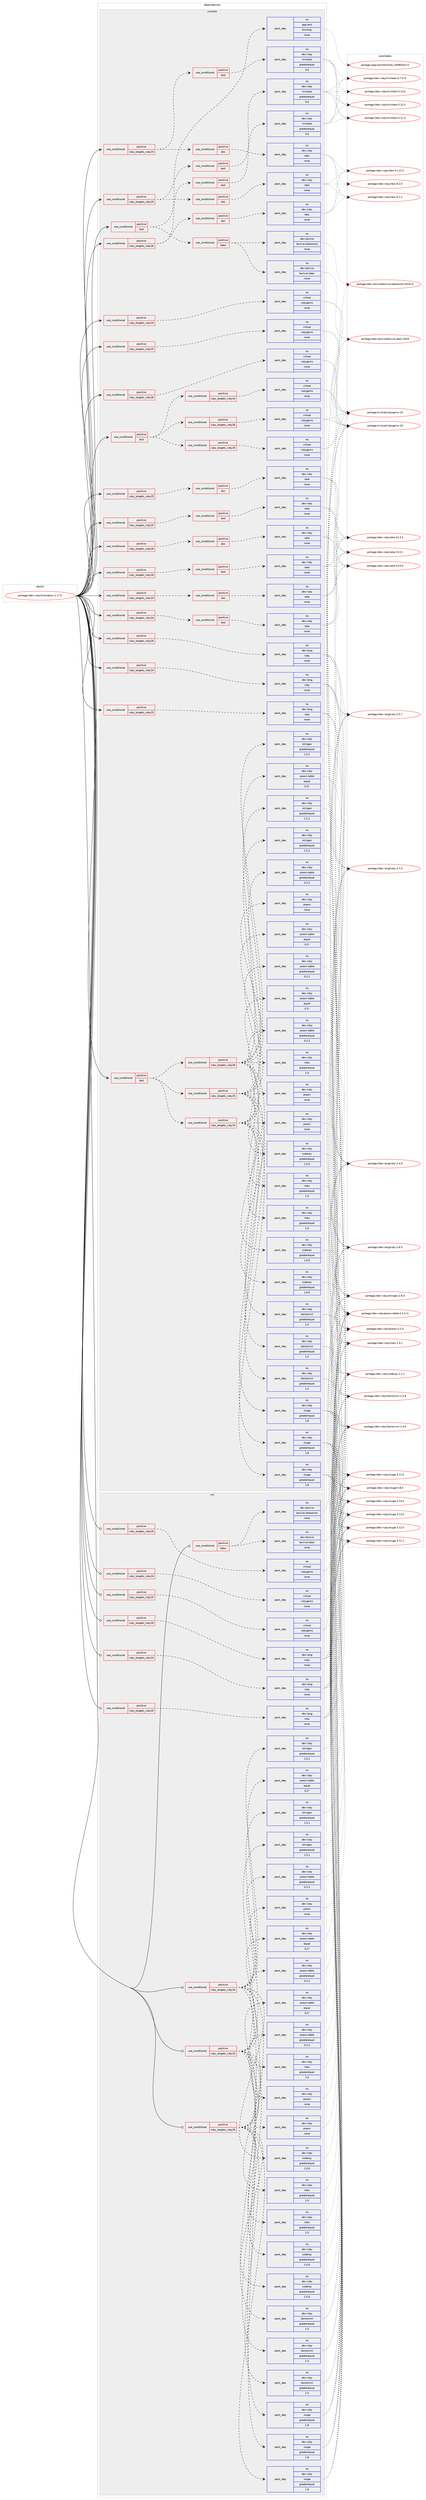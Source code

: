 digraph prolog {

# *************
# Graph options
# *************

newrank=true;
concentrate=true;
compound=true;
graph [rankdir=LR,fontname=Helvetica,fontsize=10,ranksep=1.5];#, ranksep=2.5, nodesep=0.2];
edge  [arrowhead=vee];
node  [fontname=Helvetica,fontsize=10];

# **********
# The ebuild
# **********

subgraph cluster_leftcol {
color=gray;
label=<<i>ebuild</i>>;
id [label="portage://dev-ruby/kramdown-1.17.0", color=red, width=4, href="../dev-ruby/kramdown-1.17.0.svg"];
}

# ****************
# The dependencies
# ****************

subgraph cluster_midcol {
color=gray;
label=<<i>dependencies</i>>;
subgraph cluster_compile {
fillcolor="#eeeeee";
style=filled;
label=<<i>compile</i>>;
subgraph cond83913 {
dependency349388 [label=<<TABLE BORDER="0" CELLBORDER="1" CELLSPACING="0" CELLPADDING="4"><TR><TD ROWSPAN="3" CELLPADDING="10">use_conditional</TD></TR><TR><TD>positive</TD></TR><TR><TD>ruby_targets_ruby24</TD></TR></TABLE>>, shape=none, color=red];
subgraph cond83914 {
dependency349389 [label=<<TABLE BORDER="0" CELLBORDER="1" CELLSPACING="0" CELLPADDING="4"><TR><TD ROWSPAN="3" CELLPADDING="10">use_conditional</TD></TR><TR><TD>positive</TD></TR><TR><TD>doc</TD></TR></TABLE>>, shape=none, color=red];
subgraph pack260680 {
dependency349390 [label=<<TABLE BORDER="0" CELLBORDER="1" CELLSPACING="0" CELLPADDING="4" WIDTH="220"><TR><TD ROWSPAN="6" CELLPADDING="30">pack_dep</TD></TR><TR><TD WIDTH="110">no</TD></TR><TR><TD>dev-ruby</TD></TR><TR><TD>rake</TD></TR><TR><TD>none</TD></TR><TR><TD></TD></TR></TABLE>>, shape=none, color=blue];
}
dependency349389:e -> dependency349390:w [weight=20,style="dashed",arrowhead="vee"];
}
dependency349388:e -> dependency349389:w [weight=20,style="dashed",arrowhead="vee"];
}
id:e -> dependency349388:w [weight=20,style="solid",arrowhead="vee"];
subgraph cond83915 {
dependency349391 [label=<<TABLE BORDER="0" CELLBORDER="1" CELLSPACING="0" CELLPADDING="4"><TR><TD ROWSPAN="3" CELLPADDING="10">use_conditional</TD></TR><TR><TD>positive</TD></TR><TR><TD>ruby_targets_ruby24</TD></TR></TABLE>>, shape=none, color=red];
subgraph cond83916 {
dependency349392 [label=<<TABLE BORDER="0" CELLBORDER="1" CELLSPACING="0" CELLPADDING="4"><TR><TD ROWSPAN="3" CELLPADDING="10">use_conditional</TD></TR><TR><TD>positive</TD></TR><TR><TD>doc</TD></TR></TABLE>>, shape=none, color=red];
subgraph pack260681 {
dependency349393 [label=<<TABLE BORDER="0" CELLBORDER="1" CELLSPACING="0" CELLPADDING="4" WIDTH="220"><TR><TD ROWSPAN="6" CELLPADDING="30">pack_dep</TD></TR><TR><TD WIDTH="110">no</TD></TR><TR><TD>dev-ruby</TD></TR><TR><TD>rdoc</TD></TR><TR><TD>none</TD></TR><TR><TD></TD></TR></TABLE>>, shape=none, color=blue];
}
dependency349392:e -> dependency349393:w [weight=20,style="dashed",arrowhead="vee"];
}
dependency349391:e -> dependency349392:w [weight=20,style="dashed",arrowhead="vee"];
subgraph cond83917 {
dependency349394 [label=<<TABLE BORDER="0" CELLBORDER="1" CELLSPACING="0" CELLPADDING="4"><TR><TD ROWSPAN="3" CELLPADDING="10">use_conditional</TD></TR><TR><TD>positive</TD></TR><TR><TD>test</TD></TR></TABLE>>, shape=none, color=red];
subgraph pack260682 {
dependency349395 [label=<<TABLE BORDER="0" CELLBORDER="1" CELLSPACING="0" CELLPADDING="4" WIDTH="220"><TR><TD ROWSPAN="6" CELLPADDING="30">pack_dep</TD></TR><TR><TD WIDTH="110">no</TD></TR><TR><TD>dev-ruby</TD></TR><TR><TD>minitest</TD></TR><TR><TD>greaterequal</TD></TR><TR><TD>5.0</TD></TR></TABLE>>, shape=none, color=blue];
}
dependency349394:e -> dependency349395:w [weight=20,style="dashed",arrowhead="vee"];
}
dependency349391:e -> dependency349394:w [weight=20,style="dashed",arrowhead="vee"];
}
id:e -> dependency349391:w [weight=20,style="solid",arrowhead="vee"];
subgraph cond83918 {
dependency349396 [label=<<TABLE BORDER="0" CELLBORDER="1" CELLSPACING="0" CELLPADDING="4"><TR><TD ROWSPAN="3" CELLPADDING="10">use_conditional</TD></TR><TR><TD>positive</TD></TR><TR><TD>ruby_targets_ruby24</TD></TR></TABLE>>, shape=none, color=red];
subgraph cond83919 {
dependency349397 [label=<<TABLE BORDER="0" CELLBORDER="1" CELLSPACING="0" CELLPADDING="4"><TR><TD ROWSPAN="3" CELLPADDING="10">use_conditional</TD></TR><TR><TD>positive</TD></TR><TR><TD>test</TD></TR></TABLE>>, shape=none, color=red];
subgraph pack260683 {
dependency349398 [label=<<TABLE BORDER="0" CELLBORDER="1" CELLSPACING="0" CELLPADDING="4" WIDTH="220"><TR><TD ROWSPAN="6" CELLPADDING="30">pack_dep</TD></TR><TR><TD WIDTH="110">no</TD></TR><TR><TD>dev-ruby</TD></TR><TR><TD>rake</TD></TR><TR><TD>none</TD></TR><TR><TD></TD></TR></TABLE>>, shape=none, color=blue];
}
dependency349397:e -> dependency349398:w [weight=20,style="dashed",arrowhead="vee"];
}
dependency349396:e -> dependency349397:w [weight=20,style="dashed",arrowhead="vee"];
}
id:e -> dependency349396:w [weight=20,style="solid",arrowhead="vee"];
subgraph cond83920 {
dependency349399 [label=<<TABLE BORDER="0" CELLBORDER="1" CELLSPACING="0" CELLPADDING="4"><TR><TD ROWSPAN="3" CELLPADDING="10">use_conditional</TD></TR><TR><TD>positive</TD></TR><TR><TD>ruby_targets_ruby24</TD></TR></TABLE>>, shape=none, color=red];
subgraph pack260684 {
dependency349400 [label=<<TABLE BORDER="0" CELLBORDER="1" CELLSPACING="0" CELLPADDING="4" WIDTH="220"><TR><TD ROWSPAN="6" CELLPADDING="30">pack_dep</TD></TR><TR><TD WIDTH="110">no</TD></TR><TR><TD>dev-lang</TD></TR><TR><TD>ruby</TD></TR><TR><TD>none</TD></TR><TR><TD></TD></TR></TABLE>>, shape=none, color=blue];
}
dependency349399:e -> dependency349400:w [weight=20,style="dashed",arrowhead="vee"];
}
id:e -> dependency349399:w [weight=20,style="solid",arrowhead="vee"];
subgraph cond83921 {
dependency349401 [label=<<TABLE BORDER="0" CELLBORDER="1" CELLSPACING="0" CELLPADDING="4"><TR><TD ROWSPAN="3" CELLPADDING="10">use_conditional</TD></TR><TR><TD>positive</TD></TR><TR><TD>ruby_targets_ruby24</TD></TR></TABLE>>, shape=none, color=red];
subgraph pack260685 {
dependency349402 [label=<<TABLE BORDER="0" CELLBORDER="1" CELLSPACING="0" CELLPADDING="4" WIDTH="220"><TR><TD ROWSPAN="6" CELLPADDING="30">pack_dep</TD></TR><TR><TD WIDTH="110">no</TD></TR><TR><TD>virtual</TD></TR><TR><TD>rubygems</TD></TR><TR><TD>none</TD></TR><TR><TD></TD></TR></TABLE>>, shape=none, color=blue];
}
dependency349401:e -> dependency349402:w [weight=20,style="dashed",arrowhead="vee"];
}
id:e -> dependency349401:w [weight=20,style="solid",arrowhead="vee"];
subgraph cond83922 {
dependency349403 [label=<<TABLE BORDER="0" CELLBORDER="1" CELLSPACING="0" CELLPADDING="4"><TR><TD ROWSPAN="3" CELLPADDING="10">use_conditional</TD></TR><TR><TD>positive</TD></TR><TR><TD>ruby_targets_ruby25</TD></TR></TABLE>>, shape=none, color=red];
subgraph cond83923 {
dependency349404 [label=<<TABLE BORDER="0" CELLBORDER="1" CELLSPACING="0" CELLPADDING="4"><TR><TD ROWSPAN="3" CELLPADDING="10">use_conditional</TD></TR><TR><TD>positive</TD></TR><TR><TD>doc</TD></TR></TABLE>>, shape=none, color=red];
subgraph pack260686 {
dependency349405 [label=<<TABLE BORDER="0" CELLBORDER="1" CELLSPACING="0" CELLPADDING="4" WIDTH="220"><TR><TD ROWSPAN="6" CELLPADDING="30">pack_dep</TD></TR><TR><TD WIDTH="110">no</TD></TR><TR><TD>dev-ruby</TD></TR><TR><TD>rake</TD></TR><TR><TD>none</TD></TR><TR><TD></TD></TR></TABLE>>, shape=none, color=blue];
}
dependency349404:e -> dependency349405:w [weight=20,style="dashed",arrowhead="vee"];
}
dependency349403:e -> dependency349404:w [weight=20,style="dashed",arrowhead="vee"];
}
id:e -> dependency349403:w [weight=20,style="solid",arrowhead="vee"];
subgraph cond83924 {
dependency349406 [label=<<TABLE BORDER="0" CELLBORDER="1" CELLSPACING="0" CELLPADDING="4"><TR><TD ROWSPAN="3" CELLPADDING="10">use_conditional</TD></TR><TR><TD>positive</TD></TR><TR><TD>ruby_targets_ruby25</TD></TR></TABLE>>, shape=none, color=red];
subgraph cond83925 {
dependency349407 [label=<<TABLE BORDER="0" CELLBORDER="1" CELLSPACING="0" CELLPADDING="4"><TR><TD ROWSPAN="3" CELLPADDING="10">use_conditional</TD></TR><TR><TD>positive</TD></TR><TR><TD>doc</TD></TR></TABLE>>, shape=none, color=red];
subgraph pack260687 {
dependency349408 [label=<<TABLE BORDER="0" CELLBORDER="1" CELLSPACING="0" CELLPADDING="4" WIDTH="220"><TR><TD ROWSPAN="6" CELLPADDING="30">pack_dep</TD></TR><TR><TD WIDTH="110">no</TD></TR><TR><TD>dev-ruby</TD></TR><TR><TD>rdoc</TD></TR><TR><TD>none</TD></TR><TR><TD></TD></TR></TABLE>>, shape=none, color=blue];
}
dependency349407:e -> dependency349408:w [weight=20,style="dashed",arrowhead="vee"];
}
dependency349406:e -> dependency349407:w [weight=20,style="dashed",arrowhead="vee"];
subgraph cond83926 {
dependency349409 [label=<<TABLE BORDER="0" CELLBORDER="1" CELLSPACING="0" CELLPADDING="4"><TR><TD ROWSPAN="3" CELLPADDING="10">use_conditional</TD></TR><TR><TD>positive</TD></TR><TR><TD>test</TD></TR></TABLE>>, shape=none, color=red];
subgraph pack260688 {
dependency349410 [label=<<TABLE BORDER="0" CELLBORDER="1" CELLSPACING="0" CELLPADDING="4" WIDTH="220"><TR><TD ROWSPAN="6" CELLPADDING="30">pack_dep</TD></TR><TR><TD WIDTH="110">no</TD></TR><TR><TD>dev-ruby</TD></TR><TR><TD>minitest</TD></TR><TR><TD>greaterequal</TD></TR><TR><TD>5.0</TD></TR></TABLE>>, shape=none, color=blue];
}
dependency349409:e -> dependency349410:w [weight=20,style="dashed",arrowhead="vee"];
}
dependency349406:e -> dependency349409:w [weight=20,style="dashed",arrowhead="vee"];
}
id:e -> dependency349406:w [weight=20,style="solid",arrowhead="vee"];
subgraph cond83927 {
dependency349411 [label=<<TABLE BORDER="0" CELLBORDER="1" CELLSPACING="0" CELLPADDING="4"><TR><TD ROWSPAN="3" CELLPADDING="10">use_conditional</TD></TR><TR><TD>positive</TD></TR><TR><TD>ruby_targets_ruby25</TD></TR></TABLE>>, shape=none, color=red];
subgraph cond83928 {
dependency349412 [label=<<TABLE BORDER="0" CELLBORDER="1" CELLSPACING="0" CELLPADDING="4"><TR><TD ROWSPAN="3" CELLPADDING="10">use_conditional</TD></TR><TR><TD>positive</TD></TR><TR><TD>test</TD></TR></TABLE>>, shape=none, color=red];
subgraph pack260689 {
dependency349413 [label=<<TABLE BORDER="0" CELLBORDER="1" CELLSPACING="0" CELLPADDING="4" WIDTH="220"><TR><TD ROWSPAN="6" CELLPADDING="30">pack_dep</TD></TR><TR><TD WIDTH="110">no</TD></TR><TR><TD>dev-ruby</TD></TR><TR><TD>rake</TD></TR><TR><TD>none</TD></TR><TR><TD></TD></TR></TABLE>>, shape=none, color=blue];
}
dependency349412:e -> dependency349413:w [weight=20,style="dashed",arrowhead="vee"];
}
dependency349411:e -> dependency349412:w [weight=20,style="dashed",arrowhead="vee"];
}
id:e -> dependency349411:w [weight=20,style="solid",arrowhead="vee"];
subgraph cond83929 {
dependency349414 [label=<<TABLE BORDER="0" CELLBORDER="1" CELLSPACING="0" CELLPADDING="4"><TR><TD ROWSPAN="3" CELLPADDING="10">use_conditional</TD></TR><TR><TD>positive</TD></TR><TR><TD>ruby_targets_ruby25</TD></TR></TABLE>>, shape=none, color=red];
subgraph pack260690 {
dependency349415 [label=<<TABLE BORDER="0" CELLBORDER="1" CELLSPACING="0" CELLPADDING="4" WIDTH="220"><TR><TD ROWSPAN="6" CELLPADDING="30">pack_dep</TD></TR><TR><TD WIDTH="110">no</TD></TR><TR><TD>dev-lang</TD></TR><TR><TD>ruby</TD></TR><TR><TD>none</TD></TR><TR><TD></TD></TR></TABLE>>, shape=none, color=blue];
}
dependency349414:e -> dependency349415:w [weight=20,style="dashed",arrowhead="vee"];
}
id:e -> dependency349414:w [weight=20,style="solid",arrowhead="vee"];
subgraph cond83930 {
dependency349416 [label=<<TABLE BORDER="0" CELLBORDER="1" CELLSPACING="0" CELLPADDING="4"><TR><TD ROWSPAN="3" CELLPADDING="10">use_conditional</TD></TR><TR><TD>positive</TD></TR><TR><TD>ruby_targets_ruby25</TD></TR></TABLE>>, shape=none, color=red];
subgraph pack260691 {
dependency349417 [label=<<TABLE BORDER="0" CELLBORDER="1" CELLSPACING="0" CELLPADDING="4" WIDTH="220"><TR><TD ROWSPAN="6" CELLPADDING="30">pack_dep</TD></TR><TR><TD WIDTH="110">no</TD></TR><TR><TD>virtual</TD></TR><TR><TD>rubygems</TD></TR><TR><TD>none</TD></TR><TR><TD></TD></TR></TABLE>>, shape=none, color=blue];
}
dependency349416:e -> dependency349417:w [weight=20,style="dashed",arrowhead="vee"];
}
id:e -> dependency349416:w [weight=20,style="solid",arrowhead="vee"];
subgraph cond83931 {
dependency349418 [label=<<TABLE BORDER="0" CELLBORDER="1" CELLSPACING="0" CELLPADDING="4"><TR><TD ROWSPAN="3" CELLPADDING="10">use_conditional</TD></TR><TR><TD>positive</TD></TR><TR><TD>ruby_targets_ruby26</TD></TR></TABLE>>, shape=none, color=red];
subgraph cond83932 {
dependency349419 [label=<<TABLE BORDER="0" CELLBORDER="1" CELLSPACING="0" CELLPADDING="4"><TR><TD ROWSPAN="3" CELLPADDING="10">use_conditional</TD></TR><TR><TD>positive</TD></TR><TR><TD>doc</TD></TR></TABLE>>, shape=none, color=red];
subgraph pack260692 {
dependency349420 [label=<<TABLE BORDER="0" CELLBORDER="1" CELLSPACING="0" CELLPADDING="4" WIDTH="220"><TR><TD ROWSPAN="6" CELLPADDING="30">pack_dep</TD></TR><TR><TD WIDTH="110">no</TD></TR><TR><TD>dev-ruby</TD></TR><TR><TD>rake</TD></TR><TR><TD>none</TD></TR><TR><TD></TD></TR></TABLE>>, shape=none, color=blue];
}
dependency349419:e -> dependency349420:w [weight=20,style="dashed",arrowhead="vee"];
}
dependency349418:e -> dependency349419:w [weight=20,style="dashed",arrowhead="vee"];
}
id:e -> dependency349418:w [weight=20,style="solid",arrowhead="vee"];
subgraph cond83933 {
dependency349421 [label=<<TABLE BORDER="0" CELLBORDER="1" CELLSPACING="0" CELLPADDING="4"><TR><TD ROWSPAN="3" CELLPADDING="10">use_conditional</TD></TR><TR><TD>positive</TD></TR><TR><TD>ruby_targets_ruby26</TD></TR></TABLE>>, shape=none, color=red];
subgraph cond83934 {
dependency349422 [label=<<TABLE BORDER="0" CELLBORDER="1" CELLSPACING="0" CELLPADDING="4"><TR><TD ROWSPAN="3" CELLPADDING="10">use_conditional</TD></TR><TR><TD>positive</TD></TR><TR><TD>doc</TD></TR></TABLE>>, shape=none, color=red];
subgraph pack260693 {
dependency349423 [label=<<TABLE BORDER="0" CELLBORDER="1" CELLSPACING="0" CELLPADDING="4" WIDTH="220"><TR><TD ROWSPAN="6" CELLPADDING="30">pack_dep</TD></TR><TR><TD WIDTH="110">no</TD></TR><TR><TD>dev-ruby</TD></TR><TR><TD>rdoc</TD></TR><TR><TD>none</TD></TR><TR><TD></TD></TR></TABLE>>, shape=none, color=blue];
}
dependency349422:e -> dependency349423:w [weight=20,style="dashed",arrowhead="vee"];
}
dependency349421:e -> dependency349422:w [weight=20,style="dashed",arrowhead="vee"];
subgraph cond83935 {
dependency349424 [label=<<TABLE BORDER="0" CELLBORDER="1" CELLSPACING="0" CELLPADDING="4"><TR><TD ROWSPAN="3" CELLPADDING="10">use_conditional</TD></TR><TR><TD>positive</TD></TR><TR><TD>test</TD></TR></TABLE>>, shape=none, color=red];
subgraph pack260694 {
dependency349425 [label=<<TABLE BORDER="0" CELLBORDER="1" CELLSPACING="0" CELLPADDING="4" WIDTH="220"><TR><TD ROWSPAN="6" CELLPADDING="30">pack_dep</TD></TR><TR><TD WIDTH="110">no</TD></TR><TR><TD>dev-ruby</TD></TR><TR><TD>minitest</TD></TR><TR><TD>greaterequal</TD></TR><TR><TD>5.0</TD></TR></TABLE>>, shape=none, color=blue];
}
dependency349424:e -> dependency349425:w [weight=20,style="dashed",arrowhead="vee"];
}
dependency349421:e -> dependency349424:w [weight=20,style="dashed",arrowhead="vee"];
}
id:e -> dependency349421:w [weight=20,style="solid",arrowhead="vee"];
subgraph cond83936 {
dependency349426 [label=<<TABLE BORDER="0" CELLBORDER="1" CELLSPACING="0" CELLPADDING="4"><TR><TD ROWSPAN="3" CELLPADDING="10">use_conditional</TD></TR><TR><TD>positive</TD></TR><TR><TD>ruby_targets_ruby26</TD></TR></TABLE>>, shape=none, color=red];
subgraph cond83937 {
dependency349427 [label=<<TABLE BORDER="0" CELLBORDER="1" CELLSPACING="0" CELLPADDING="4"><TR><TD ROWSPAN="3" CELLPADDING="10">use_conditional</TD></TR><TR><TD>positive</TD></TR><TR><TD>test</TD></TR></TABLE>>, shape=none, color=red];
subgraph pack260695 {
dependency349428 [label=<<TABLE BORDER="0" CELLBORDER="1" CELLSPACING="0" CELLPADDING="4" WIDTH="220"><TR><TD ROWSPAN="6" CELLPADDING="30">pack_dep</TD></TR><TR><TD WIDTH="110">no</TD></TR><TR><TD>dev-ruby</TD></TR><TR><TD>rake</TD></TR><TR><TD>none</TD></TR><TR><TD></TD></TR></TABLE>>, shape=none, color=blue];
}
dependency349427:e -> dependency349428:w [weight=20,style="dashed",arrowhead="vee"];
}
dependency349426:e -> dependency349427:w [weight=20,style="dashed",arrowhead="vee"];
}
id:e -> dependency349426:w [weight=20,style="solid",arrowhead="vee"];
subgraph cond83938 {
dependency349429 [label=<<TABLE BORDER="0" CELLBORDER="1" CELLSPACING="0" CELLPADDING="4"><TR><TD ROWSPAN="3" CELLPADDING="10">use_conditional</TD></TR><TR><TD>positive</TD></TR><TR><TD>ruby_targets_ruby26</TD></TR></TABLE>>, shape=none, color=red];
subgraph pack260696 {
dependency349430 [label=<<TABLE BORDER="0" CELLBORDER="1" CELLSPACING="0" CELLPADDING="4" WIDTH="220"><TR><TD ROWSPAN="6" CELLPADDING="30">pack_dep</TD></TR><TR><TD WIDTH="110">no</TD></TR><TR><TD>dev-lang</TD></TR><TR><TD>ruby</TD></TR><TR><TD>none</TD></TR><TR><TD></TD></TR></TABLE>>, shape=none, color=blue];
}
dependency349429:e -> dependency349430:w [weight=20,style="dashed",arrowhead="vee"];
}
id:e -> dependency349429:w [weight=20,style="solid",arrowhead="vee"];
subgraph cond83939 {
dependency349431 [label=<<TABLE BORDER="0" CELLBORDER="1" CELLSPACING="0" CELLPADDING="4"><TR><TD ROWSPAN="3" CELLPADDING="10">use_conditional</TD></TR><TR><TD>positive</TD></TR><TR><TD>ruby_targets_ruby26</TD></TR></TABLE>>, shape=none, color=red];
subgraph pack260697 {
dependency349432 [label=<<TABLE BORDER="0" CELLBORDER="1" CELLSPACING="0" CELLPADDING="4" WIDTH="220"><TR><TD ROWSPAN="6" CELLPADDING="30">pack_dep</TD></TR><TR><TD WIDTH="110">no</TD></TR><TR><TD>virtual</TD></TR><TR><TD>rubygems</TD></TR><TR><TD>none</TD></TR><TR><TD></TD></TR></TABLE>>, shape=none, color=blue];
}
dependency349431:e -> dependency349432:w [weight=20,style="dashed",arrowhead="vee"];
}
id:e -> dependency349431:w [weight=20,style="solid",arrowhead="vee"];
subgraph cond83940 {
dependency349433 [label=<<TABLE BORDER="0" CELLBORDER="1" CELLSPACING="0" CELLPADDING="4"><TR><TD ROWSPAN="3" CELLPADDING="10">use_conditional</TD></TR><TR><TD>positive</TD></TR><TR><TD>test</TD></TR></TABLE>>, shape=none, color=red];
subgraph cond83941 {
dependency349434 [label=<<TABLE BORDER="0" CELLBORDER="1" CELLSPACING="0" CELLPADDING="4"><TR><TD ROWSPAN="3" CELLPADDING="10">use_conditional</TD></TR><TR><TD>positive</TD></TR><TR><TD>latex</TD></TR></TABLE>>, shape=none, color=red];
subgraph pack260698 {
dependency349435 [label=<<TABLE BORDER="0" CELLBORDER="1" CELLSPACING="0" CELLPADDING="4" WIDTH="220"><TR><TD ROWSPAN="6" CELLPADDING="30">pack_dep</TD></TR><TR><TD WIDTH="110">no</TD></TR><TR><TD>dev-texlive</TD></TR><TR><TD>texlive-latex</TD></TR><TR><TD>none</TD></TR><TR><TD></TD></TR></TABLE>>, shape=none, color=blue];
}
dependency349434:e -> dependency349435:w [weight=20,style="dashed",arrowhead="vee"];
subgraph pack260699 {
dependency349436 [label=<<TABLE BORDER="0" CELLBORDER="1" CELLSPACING="0" CELLPADDING="4" WIDTH="220"><TR><TD ROWSPAN="6" CELLPADDING="30">pack_dep</TD></TR><TR><TD WIDTH="110">no</TD></TR><TR><TD>dev-texlive</TD></TR><TR><TD>texlive-latexextra</TD></TR><TR><TD>none</TD></TR><TR><TD></TD></TR></TABLE>>, shape=none, color=blue];
}
dependency349434:e -> dependency349436:w [weight=20,style="dashed",arrowhead="vee"];
}
dependency349433:e -> dependency349434:w [weight=20,style="dashed",arrowhead="vee"];
subgraph pack260700 {
dependency349437 [label=<<TABLE BORDER="0" CELLBORDER="1" CELLSPACING="0" CELLPADDING="4" WIDTH="220"><TR><TD ROWSPAN="6" CELLPADDING="30">pack_dep</TD></TR><TR><TD WIDTH="110">no</TD></TR><TR><TD>app-text</TD></TR><TR><TD>htmltidy</TD></TR><TR><TD>none</TD></TR><TR><TD></TD></TR></TABLE>>, shape=none, color=blue];
}
dependency349433:e -> dependency349437:w [weight=20,style="dashed",arrowhead="vee"];
}
id:e -> dependency349433:w [weight=20,style="solid",arrowhead="vee"];
subgraph cond83942 {
dependency349438 [label=<<TABLE BORDER="0" CELLBORDER="1" CELLSPACING="0" CELLPADDING="4"><TR><TD ROWSPAN="3" CELLPADDING="10">use_conditional</TD></TR><TR><TD>positive</TD></TR><TR><TD>test</TD></TR></TABLE>>, shape=none, color=red];
subgraph cond83943 {
dependency349439 [label=<<TABLE BORDER="0" CELLBORDER="1" CELLSPACING="0" CELLPADDING="4"><TR><TD ROWSPAN="3" CELLPADDING="10">use_conditional</TD></TR><TR><TD>positive</TD></TR><TR><TD>ruby_targets_ruby24</TD></TR></TABLE>>, shape=none, color=red];
subgraph pack260701 {
dependency349440 [label=<<TABLE BORDER="0" CELLBORDER="1" CELLSPACING="0" CELLPADDING="4" WIDTH="220"><TR><TD ROWSPAN="6" CELLPADDING="30">pack_dep</TD></TR><TR><TD WIDTH="110">no</TD></TR><TR><TD>dev-ruby</TD></TR><TR><TD>prawn</TD></TR><TR><TD>none</TD></TR><TR><TD></TD></TR></TABLE>>, shape=none, color=blue];
}
dependency349439:e -> dependency349440:w [weight=20,style="dashed",arrowhead="vee"];
subgraph pack260702 {
dependency349441 [label=<<TABLE BORDER="0" CELLBORDER="1" CELLSPACING="0" CELLPADDING="4" WIDTH="220"><TR><TD ROWSPAN="6" CELLPADDING="30">pack_dep</TD></TR><TR><TD WIDTH="110">no</TD></TR><TR><TD>dev-ruby</TD></TR><TR><TD>prawn-table</TD></TR><TR><TD>greaterequal</TD></TR><TR><TD>0.2.2</TD></TR></TABLE>>, shape=none, color=blue];
}
dependency349439:e -> dependency349441:w [weight=20,style="dashed",arrowhead="vee"];
subgraph pack260703 {
dependency349442 [label=<<TABLE BORDER="0" CELLBORDER="1" CELLSPACING="0" CELLPADDING="4" WIDTH="220"><TR><TD ROWSPAN="6" CELLPADDING="30">pack_dep</TD></TR><TR><TD WIDTH="110">no</TD></TR><TR><TD>dev-ruby</TD></TR><TR><TD>prawn-table</TD></TR><TR><TD>equal</TD></TR><TR><TD>0.2*</TD></TR></TABLE>>, shape=none, color=blue];
}
dependency349439:e -> dependency349442:w [weight=20,style="dashed",arrowhead="vee"];
subgraph pack260704 {
dependency349443 [label=<<TABLE BORDER="0" CELLBORDER="1" CELLSPACING="0" CELLPADDING="4" WIDTH="220"><TR><TD ROWSPAN="6" CELLPADDING="30">pack_dep</TD></TR><TR><TD WIDTH="110">no</TD></TR><TR><TD>dev-ruby</TD></TR><TR><TD>rouge</TD></TR><TR><TD>greaterequal</TD></TR><TR><TD>1.8</TD></TR></TABLE>>, shape=none, color=blue];
}
dependency349439:e -> dependency349443:w [weight=20,style="dashed",arrowhead="vee"];
subgraph pack260705 {
dependency349444 [label=<<TABLE BORDER="0" CELLBORDER="1" CELLSPACING="0" CELLPADDING="4" WIDTH="220"><TR><TD ROWSPAN="6" CELLPADDING="30">pack_dep</TD></TR><TR><TD WIDTH="110">no</TD></TR><TR><TD>dev-ruby</TD></TR><TR><TD>itextomml</TD></TR><TR><TD>greaterequal</TD></TR><TR><TD>1.5</TD></TR></TABLE>>, shape=none, color=blue];
}
dependency349439:e -> dependency349444:w [weight=20,style="dashed",arrowhead="vee"];
subgraph pack260706 {
dependency349445 [label=<<TABLE BORDER="0" CELLBORDER="1" CELLSPACING="0" CELLPADDING="4" WIDTH="220"><TR><TD ROWSPAN="6" CELLPADDING="30">pack_dep</TD></TR><TR><TD WIDTH="110">no</TD></TR><TR><TD>dev-ruby</TD></TR><TR><TD>coderay</TD></TR><TR><TD>greaterequal</TD></TR><TR><TD>1.0.0</TD></TR></TABLE>>, shape=none, color=blue];
}
dependency349439:e -> dependency349445:w [weight=20,style="dashed",arrowhead="vee"];
subgraph pack260707 {
dependency349446 [label=<<TABLE BORDER="0" CELLBORDER="1" CELLSPACING="0" CELLPADDING="4" WIDTH="220"><TR><TD ROWSPAN="6" CELLPADDING="30">pack_dep</TD></TR><TR><TD WIDTH="110">no</TD></TR><TR><TD>dev-ruby</TD></TR><TR><TD>ritex</TD></TR><TR><TD>greaterequal</TD></TR><TR><TD>1.0</TD></TR></TABLE>>, shape=none, color=blue];
}
dependency349439:e -> dependency349446:w [weight=20,style="dashed",arrowhead="vee"];
subgraph pack260708 {
dependency349447 [label=<<TABLE BORDER="0" CELLBORDER="1" CELLSPACING="0" CELLPADDING="4" WIDTH="220"><TR><TD ROWSPAN="6" CELLPADDING="30">pack_dep</TD></TR><TR><TD WIDTH="110">no</TD></TR><TR><TD>dev-ruby</TD></TR><TR><TD>stringex</TD></TR><TR><TD>greaterequal</TD></TR><TR><TD>1.5.1</TD></TR></TABLE>>, shape=none, color=blue];
}
dependency349439:e -> dependency349447:w [weight=20,style="dashed",arrowhead="vee"];
}
dependency349438:e -> dependency349439:w [weight=20,style="dashed",arrowhead="vee"];
subgraph cond83944 {
dependency349448 [label=<<TABLE BORDER="0" CELLBORDER="1" CELLSPACING="0" CELLPADDING="4"><TR><TD ROWSPAN="3" CELLPADDING="10">use_conditional</TD></TR><TR><TD>positive</TD></TR><TR><TD>ruby_targets_ruby25</TD></TR></TABLE>>, shape=none, color=red];
subgraph pack260709 {
dependency349449 [label=<<TABLE BORDER="0" CELLBORDER="1" CELLSPACING="0" CELLPADDING="4" WIDTH="220"><TR><TD ROWSPAN="6" CELLPADDING="30">pack_dep</TD></TR><TR><TD WIDTH="110">no</TD></TR><TR><TD>dev-ruby</TD></TR><TR><TD>prawn</TD></TR><TR><TD>none</TD></TR><TR><TD></TD></TR></TABLE>>, shape=none, color=blue];
}
dependency349448:e -> dependency349449:w [weight=20,style="dashed",arrowhead="vee"];
subgraph pack260710 {
dependency349450 [label=<<TABLE BORDER="0" CELLBORDER="1" CELLSPACING="0" CELLPADDING="4" WIDTH="220"><TR><TD ROWSPAN="6" CELLPADDING="30">pack_dep</TD></TR><TR><TD WIDTH="110">no</TD></TR><TR><TD>dev-ruby</TD></TR><TR><TD>prawn-table</TD></TR><TR><TD>greaterequal</TD></TR><TR><TD>0.2.2</TD></TR></TABLE>>, shape=none, color=blue];
}
dependency349448:e -> dependency349450:w [weight=20,style="dashed",arrowhead="vee"];
subgraph pack260711 {
dependency349451 [label=<<TABLE BORDER="0" CELLBORDER="1" CELLSPACING="0" CELLPADDING="4" WIDTH="220"><TR><TD ROWSPAN="6" CELLPADDING="30">pack_dep</TD></TR><TR><TD WIDTH="110">no</TD></TR><TR><TD>dev-ruby</TD></TR><TR><TD>prawn-table</TD></TR><TR><TD>equal</TD></TR><TR><TD>0.2*</TD></TR></TABLE>>, shape=none, color=blue];
}
dependency349448:e -> dependency349451:w [weight=20,style="dashed",arrowhead="vee"];
subgraph pack260712 {
dependency349452 [label=<<TABLE BORDER="0" CELLBORDER="1" CELLSPACING="0" CELLPADDING="4" WIDTH="220"><TR><TD ROWSPAN="6" CELLPADDING="30">pack_dep</TD></TR><TR><TD WIDTH="110">no</TD></TR><TR><TD>dev-ruby</TD></TR><TR><TD>rouge</TD></TR><TR><TD>greaterequal</TD></TR><TR><TD>1.8</TD></TR></TABLE>>, shape=none, color=blue];
}
dependency349448:e -> dependency349452:w [weight=20,style="dashed",arrowhead="vee"];
subgraph pack260713 {
dependency349453 [label=<<TABLE BORDER="0" CELLBORDER="1" CELLSPACING="0" CELLPADDING="4" WIDTH="220"><TR><TD ROWSPAN="6" CELLPADDING="30">pack_dep</TD></TR><TR><TD WIDTH="110">no</TD></TR><TR><TD>dev-ruby</TD></TR><TR><TD>itextomml</TD></TR><TR><TD>greaterequal</TD></TR><TR><TD>1.5</TD></TR></TABLE>>, shape=none, color=blue];
}
dependency349448:e -> dependency349453:w [weight=20,style="dashed",arrowhead="vee"];
subgraph pack260714 {
dependency349454 [label=<<TABLE BORDER="0" CELLBORDER="1" CELLSPACING="0" CELLPADDING="4" WIDTH="220"><TR><TD ROWSPAN="6" CELLPADDING="30">pack_dep</TD></TR><TR><TD WIDTH="110">no</TD></TR><TR><TD>dev-ruby</TD></TR><TR><TD>coderay</TD></TR><TR><TD>greaterequal</TD></TR><TR><TD>1.0.0</TD></TR></TABLE>>, shape=none, color=blue];
}
dependency349448:e -> dependency349454:w [weight=20,style="dashed",arrowhead="vee"];
subgraph pack260715 {
dependency349455 [label=<<TABLE BORDER="0" CELLBORDER="1" CELLSPACING="0" CELLPADDING="4" WIDTH="220"><TR><TD ROWSPAN="6" CELLPADDING="30">pack_dep</TD></TR><TR><TD WIDTH="110">no</TD></TR><TR><TD>dev-ruby</TD></TR><TR><TD>ritex</TD></TR><TR><TD>greaterequal</TD></TR><TR><TD>1.0</TD></TR></TABLE>>, shape=none, color=blue];
}
dependency349448:e -> dependency349455:w [weight=20,style="dashed",arrowhead="vee"];
subgraph pack260716 {
dependency349456 [label=<<TABLE BORDER="0" CELLBORDER="1" CELLSPACING="0" CELLPADDING="4" WIDTH="220"><TR><TD ROWSPAN="6" CELLPADDING="30">pack_dep</TD></TR><TR><TD WIDTH="110">no</TD></TR><TR><TD>dev-ruby</TD></TR><TR><TD>stringex</TD></TR><TR><TD>greaterequal</TD></TR><TR><TD>1.5.1</TD></TR></TABLE>>, shape=none, color=blue];
}
dependency349448:e -> dependency349456:w [weight=20,style="dashed",arrowhead="vee"];
}
dependency349438:e -> dependency349448:w [weight=20,style="dashed",arrowhead="vee"];
subgraph cond83945 {
dependency349457 [label=<<TABLE BORDER="0" CELLBORDER="1" CELLSPACING="0" CELLPADDING="4"><TR><TD ROWSPAN="3" CELLPADDING="10">use_conditional</TD></TR><TR><TD>positive</TD></TR><TR><TD>ruby_targets_ruby26</TD></TR></TABLE>>, shape=none, color=red];
subgraph pack260717 {
dependency349458 [label=<<TABLE BORDER="0" CELLBORDER="1" CELLSPACING="0" CELLPADDING="4" WIDTH="220"><TR><TD ROWSPAN="6" CELLPADDING="30">pack_dep</TD></TR><TR><TD WIDTH="110">no</TD></TR><TR><TD>dev-ruby</TD></TR><TR><TD>prawn</TD></TR><TR><TD>none</TD></TR><TR><TD></TD></TR></TABLE>>, shape=none, color=blue];
}
dependency349457:e -> dependency349458:w [weight=20,style="dashed",arrowhead="vee"];
subgraph pack260718 {
dependency349459 [label=<<TABLE BORDER="0" CELLBORDER="1" CELLSPACING="0" CELLPADDING="4" WIDTH="220"><TR><TD ROWSPAN="6" CELLPADDING="30">pack_dep</TD></TR><TR><TD WIDTH="110">no</TD></TR><TR><TD>dev-ruby</TD></TR><TR><TD>prawn-table</TD></TR><TR><TD>greaterequal</TD></TR><TR><TD>0.2.2</TD></TR></TABLE>>, shape=none, color=blue];
}
dependency349457:e -> dependency349459:w [weight=20,style="dashed",arrowhead="vee"];
subgraph pack260719 {
dependency349460 [label=<<TABLE BORDER="0" CELLBORDER="1" CELLSPACING="0" CELLPADDING="4" WIDTH="220"><TR><TD ROWSPAN="6" CELLPADDING="30">pack_dep</TD></TR><TR><TD WIDTH="110">no</TD></TR><TR><TD>dev-ruby</TD></TR><TR><TD>prawn-table</TD></TR><TR><TD>equal</TD></TR><TR><TD>0.2*</TD></TR></TABLE>>, shape=none, color=blue];
}
dependency349457:e -> dependency349460:w [weight=20,style="dashed",arrowhead="vee"];
subgraph pack260720 {
dependency349461 [label=<<TABLE BORDER="0" CELLBORDER="1" CELLSPACING="0" CELLPADDING="4" WIDTH="220"><TR><TD ROWSPAN="6" CELLPADDING="30">pack_dep</TD></TR><TR><TD WIDTH="110">no</TD></TR><TR><TD>dev-ruby</TD></TR><TR><TD>rouge</TD></TR><TR><TD>greaterequal</TD></TR><TR><TD>1.8</TD></TR></TABLE>>, shape=none, color=blue];
}
dependency349457:e -> dependency349461:w [weight=20,style="dashed",arrowhead="vee"];
subgraph pack260721 {
dependency349462 [label=<<TABLE BORDER="0" CELLBORDER="1" CELLSPACING="0" CELLPADDING="4" WIDTH="220"><TR><TD ROWSPAN="6" CELLPADDING="30">pack_dep</TD></TR><TR><TD WIDTH="110">no</TD></TR><TR><TD>dev-ruby</TD></TR><TR><TD>itextomml</TD></TR><TR><TD>greaterequal</TD></TR><TR><TD>1.5</TD></TR></TABLE>>, shape=none, color=blue];
}
dependency349457:e -> dependency349462:w [weight=20,style="dashed",arrowhead="vee"];
subgraph pack260722 {
dependency349463 [label=<<TABLE BORDER="0" CELLBORDER="1" CELLSPACING="0" CELLPADDING="4" WIDTH="220"><TR><TD ROWSPAN="6" CELLPADDING="30">pack_dep</TD></TR><TR><TD WIDTH="110">no</TD></TR><TR><TD>dev-ruby</TD></TR><TR><TD>coderay</TD></TR><TR><TD>greaterequal</TD></TR><TR><TD>1.0.0</TD></TR></TABLE>>, shape=none, color=blue];
}
dependency349457:e -> dependency349463:w [weight=20,style="dashed",arrowhead="vee"];
subgraph pack260723 {
dependency349464 [label=<<TABLE BORDER="0" CELLBORDER="1" CELLSPACING="0" CELLPADDING="4" WIDTH="220"><TR><TD ROWSPAN="6" CELLPADDING="30">pack_dep</TD></TR><TR><TD WIDTH="110">no</TD></TR><TR><TD>dev-ruby</TD></TR><TR><TD>ritex</TD></TR><TR><TD>greaterequal</TD></TR><TR><TD>1.0</TD></TR></TABLE>>, shape=none, color=blue];
}
dependency349457:e -> dependency349464:w [weight=20,style="dashed",arrowhead="vee"];
subgraph pack260724 {
dependency349465 [label=<<TABLE BORDER="0" CELLBORDER="1" CELLSPACING="0" CELLPADDING="4" WIDTH="220"><TR><TD ROWSPAN="6" CELLPADDING="30">pack_dep</TD></TR><TR><TD WIDTH="110">no</TD></TR><TR><TD>dev-ruby</TD></TR><TR><TD>stringex</TD></TR><TR><TD>greaterequal</TD></TR><TR><TD>1.5.1</TD></TR></TABLE>>, shape=none, color=blue];
}
dependency349457:e -> dependency349465:w [weight=20,style="dashed",arrowhead="vee"];
}
dependency349438:e -> dependency349457:w [weight=20,style="dashed",arrowhead="vee"];
}
id:e -> dependency349438:w [weight=20,style="solid",arrowhead="vee"];
subgraph cond83946 {
dependency349466 [label=<<TABLE BORDER="0" CELLBORDER="1" CELLSPACING="0" CELLPADDING="4"><TR><TD ROWSPAN="3" CELLPADDING="10">use_conditional</TD></TR><TR><TD>positive</TD></TR><TR><TD>test</TD></TR></TABLE>>, shape=none, color=red];
subgraph cond83947 {
dependency349467 [label=<<TABLE BORDER="0" CELLBORDER="1" CELLSPACING="0" CELLPADDING="4"><TR><TD ROWSPAN="3" CELLPADDING="10">use_conditional</TD></TR><TR><TD>positive</TD></TR><TR><TD>ruby_targets_ruby24</TD></TR></TABLE>>, shape=none, color=red];
subgraph pack260725 {
dependency349468 [label=<<TABLE BORDER="0" CELLBORDER="1" CELLSPACING="0" CELLPADDING="4" WIDTH="220"><TR><TD ROWSPAN="6" CELLPADDING="30">pack_dep</TD></TR><TR><TD WIDTH="110">no</TD></TR><TR><TD>virtual</TD></TR><TR><TD>rubygems</TD></TR><TR><TD>none</TD></TR><TR><TD></TD></TR></TABLE>>, shape=none, color=blue];
}
dependency349467:e -> dependency349468:w [weight=20,style="dashed",arrowhead="vee"];
}
dependency349466:e -> dependency349467:w [weight=20,style="dashed",arrowhead="vee"];
subgraph cond83948 {
dependency349469 [label=<<TABLE BORDER="0" CELLBORDER="1" CELLSPACING="0" CELLPADDING="4"><TR><TD ROWSPAN="3" CELLPADDING="10">use_conditional</TD></TR><TR><TD>positive</TD></TR><TR><TD>ruby_targets_ruby25</TD></TR></TABLE>>, shape=none, color=red];
subgraph pack260726 {
dependency349470 [label=<<TABLE BORDER="0" CELLBORDER="1" CELLSPACING="0" CELLPADDING="4" WIDTH="220"><TR><TD ROWSPAN="6" CELLPADDING="30">pack_dep</TD></TR><TR><TD WIDTH="110">no</TD></TR><TR><TD>virtual</TD></TR><TR><TD>rubygems</TD></TR><TR><TD>none</TD></TR><TR><TD></TD></TR></TABLE>>, shape=none, color=blue];
}
dependency349469:e -> dependency349470:w [weight=20,style="dashed",arrowhead="vee"];
}
dependency349466:e -> dependency349469:w [weight=20,style="dashed",arrowhead="vee"];
subgraph cond83949 {
dependency349471 [label=<<TABLE BORDER="0" CELLBORDER="1" CELLSPACING="0" CELLPADDING="4"><TR><TD ROWSPAN="3" CELLPADDING="10">use_conditional</TD></TR><TR><TD>positive</TD></TR><TR><TD>ruby_targets_ruby26</TD></TR></TABLE>>, shape=none, color=red];
subgraph pack260727 {
dependency349472 [label=<<TABLE BORDER="0" CELLBORDER="1" CELLSPACING="0" CELLPADDING="4" WIDTH="220"><TR><TD ROWSPAN="6" CELLPADDING="30">pack_dep</TD></TR><TR><TD WIDTH="110">no</TD></TR><TR><TD>virtual</TD></TR><TR><TD>rubygems</TD></TR><TR><TD>none</TD></TR><TR><TD></TD></TR></TABLE>>, shape=none, color=blue];
}
dependency349471:e -> dependency349472:w [weight=20,style="dashed",arrowhead="vee"];
}
dependency349466:e -> dependency349471:w [weight=20,style="dashed",arrowhead="vee"];
}
id:e -> dependency349466:w [weight=20,style="solid",arrowhead="vee"];
}
subgraph cluster_compileandrun {
fillcolor="#eeeeee";
style=filled;
label=<<i>compile and run</i>>;
}
subgraph cluster_run {
fillcolor="#eeeeee";
style=filled;
label=<<i>run</i>>;
subgraph cond83950 {
dependency349473 [label=<<TABLE BORDER="0" CELLBORDER="1" CELLSPACING="0" CELLPADDING="4"><TR><TD ROWSPAN="3" CELLPADDING="10">use_conditional</TD></TR><TR><TD>positive</TD></TR><TR><TD>latex</TD></TR></TABLE>>, shape=none, color=red];
subgraph pack260728 {
dependency349474 [label=<<TABLE BORDER="0" CELLBORDER="1" CELLSPACING="0" CELLPADDING="4" WIDTH="220"><TR><TD ROWSPAN="6" CELLPADDING="30">pack_dep</TD></TR><TR><TD WIDTH="110">no</TD></TR><TR><TD>dev-texlive</TD></TR><TR><TD>texlive-latex</TD></TR><TR><TD>none</TD></TR><TR><TD></TD></TR></TABLE>>, shape=none, color=blue];
}
dependency349473:e -> dependency349474:w [weight=20,style="dashed",arrowhead="vee"];
subgraph pack260729 {
dependency349475 [label=<<TABLE BORDER="0" CELLBORDER="1" CELLSPACING="0" CELLPADDING="4" WIDTH="220"><TR><TD ROWSPAN="6" CELLPADDING="30">pack_dep</TD></TR><TR><TD WIDTH="110">no</TD></TR><TR><TD>dev-texlive</TD></TR><TR><TD>texlive-latexextra</TD></TR><TR><TD>none</TD></TR><TR><TD></TD></TR></TABLE>>, shape=none, color=blue];
}
dependency349473:e -> dependency349475:w [weight=20,style="dashed",arrowhead="vee"];
}
id:e -> dependency349473:w [weight=20,style="solid",arrowhead="odot"];
subgraph cond83951 {
dependency349476 [label=<<TABLE BORDER="0" CELLBORDER="1" CELLSPACING="0" CELLPADDING="4"><TR><TD ROWSPAN="3" CELLPADDING="10">use_conditional</TD></TR><TR><TD>positive</TD></TR><TR><TD>ruby_targets_ruby24</TD></TR></TABLE>>, shape=none, color=red];
subgraph pack260730 {
dependency349477 [label=<<TABLE BORDER="0" CELLBORDER="1" CELLSPACING="0" CELLPADDING="4" WIDTH="220"><TR><TD ROWSPAN="6" CELLPADDING="30">pack_dep</TD></TR><TR><TD WIDTH="110">no</TD></TR><TR><TD>dev-lang</TD></TR><TR><TD>ruby</TD></TR><TR><TD>none</TD></TR><TR><TD></TD></TR></TABLE>>, shape=none, color=blue];
}
dependency349476:e -> dependency349477:w [weight=20,style="dashed",arrowhead="vee"];
}
id:e -> dependency349476:w [weight=20,style="solid",arrowhead="odot"];
subgraph cond83952 {
dependency349478 [label=<<TABLE BORDER="0" CELLBORDER="1" CELLSPACING="0" CELLPADDING="4"><TR><TD ROWSPAN="3" CELLPADDING="10">use_conditional</TD></TR><TR><TD>positive</TD></TR><TR><TD>ruby_targets_ruby24</TD></TR></TABLE>>, shape=none, color=red];
subgraph pack260731 {
dependency349479 [label=<<TABLE BORDER="0" CELLBORDER="1" CELLSPACING="0" CELLPADDING="4" WIDTH="220"><TR><TD ROWSPAN="6" CELLPADDING="30">pack_dep</TD></TR><TR><TD WIDTH="110">no</TD></TR><TR><TD>dev-ruby</TD></TR><TR><TD>prawn</TD></TR><TR><TD>none</TD></TR><TR><TD></TD></TR></TABLE>>, shape=none, color=blue];
}
dependency349478:e -> dependency349479:w [weight=20,style="dashed",arrowhead="vee"];
subgraph pack260732 {
dependency349480 [label=<<TABLE BORDER="0" CELLBORDER="1" CELLSPACING="0" CELLPADDING="4" WIDTH="220"><TR><TD ROWSPAN="6" CELLPADDING="30">pack_dep</TD></TR><TR><TD WIDTH="110">no</TD></TR><TR><TD>dev-ruby</TD></TR><TR><TD>prawn-table</TD></TR><TR><TD>greaterequal</TD></TR><TR><TD>0.2.2</TD></TR></TABLE>>, shape=none, color=blue];
}
dependency349478:e -> dependency349480:w [weight=20,style="dashed",arrowhead="vee"];
subgraph pack260733 {
dependency349481 [label=<<TABLE BORDER="0" CELLBORDER="1" CELLSPACING="0" CELLPADDING="4" WIDTH="220"><TR><TD ROWSPAN="6" CELLPADDING="30">pack_dep</TD></TR><TR><TD WIDTH="110">no</TD></TR><TR><TD>dev-ruby</TD></TR><TR><TD>prawn-table</TD></TR><TR><TD>equal</TD></TR><TR><TD>0.2*</TD></TR></TABLE>>, shape=none, color=blue];
}
dependency349478:e -> dependency349481:w [weight=20,style="dashed",arrowhead="vee"];
subgraph pack260734 {
dependency349482 [label=<<TABLE BORDER="0" CELLBORDER="1" CELLSPACING="0" CELLPADDING="4" WIDTH="220"><TR><TD ROWSPAN="6" CELLPADDING="30">pack_dep</TD></TR><TR><TD WIDTH="110">no</TD></TR><TR><TD>dev-ruby</TD></TR><TR><TD>rouge</TD></TR><TR><TD>greaterequal</TD></TR><TR><TD>1.8</TD></TR></TABLE>>, shape=none, color=blue];
}
dependency349478:e -> dependency349482:w [weight=20,style="dashed",arrowhead="vee"];
subgraph pack260735 {
dependency349483 [label=<<TABLE BORDER="0" CELLBORDER="1" CELLSPACING="0" CELLPADDING="4" WIDTH="220"><TR><TD ROWSPAN="6" CELLPADDING="30">pack_dep</TD></TR><TR><TD WIDTH="110">no</TD></TR><TR><TD>dev-ruby</TD></TR><TR><TD>itextomml</TD></TR><TR><TD>greaterequal</TD></TR><TR><TD>1.5</TD></TR></TABLE>>, shape=none, color=blue];
}
dependency349478:e -> dependency349483:w [weight=20,style="dashed",arrowhead="vee"];
subgraph pack260736 {
dependency349484 [label=<<TABLE BORDER="0" CELLBORDER="1" CELLSPACING="0" CELLPADDING="4" WIDTH="220"><TR><TD ROWSPAN="6" CELLPADDING="30">pack_dep</TD></TR><TR><TD WIDTH="110">no</TD></TR><TR><TD>dev-ruby</TD></TR><TR><TD>coderay</TD></TR><TR><TD>greaterequal</TD></TR><TR><TD>1.0.0</TD></TR></TABLE>>, shape=none, color=blue];
}
dependency349478:e -> dependency349484:w [weight=20,style="dashed",arrowhead="vee"];
subgraph pack260737 {
dependency349485 [label=<<TABLE BORDER="0" CELLBORDER="1" CELLSPACING="0" CELLPADDING="4" WIDTH="220"><TR><TD ROWSPAN="6" CELLPADDING="30">pack_dep</TD></TR><TR><TD WIDTH="110">no</TD></TR><TR><TD>dev-ruby</TD></TR><TR><TD>ritex</TD></TR><TR><TD>greaterequal</TD></TR><TR><TD>1.0</TD></TR></TABLE>>, shape=none, color=blue];
}
dependency349478:e -> dependency349485:w [weight=20,style="dashed",arrowhead="vee"];
subgraph pack260738 {
dependency349486 [label=<<TABLE BORDER="0" CELLBORDER="1" CELLSPACING="0" CELLPADDING="4" WIDTH="220"><TR><TD ROWSPAN="6" CELLPADDING="30">pack_dep</TD></TR><TR><TD WIDTH="110">no</TD></TR><TR><TD>dev-ruby</TD></TR><TR><TD>stringex</TD></TR><TR><TD>greaterequal</TD></TR><TR><TD>1.5.1</TD></TR></TABLE>>, shape=none, color=blue];
}
dependency349478:e -> dependency349486:w [weight=20,style="dashed",arrowhead="vee"];
}
id:e -> dependency349478:w [weight=20,style="solid",arrowhead="odot"];
subgraph cond83953 {
dependency349487 [label=<<TABLE BORDER="0" CELLBORDER="1" CELLSPACING="0" CELLPADDING="4"><TR><TD ROWSPAN="3" CELLPADDING="10">use_conditional</TD></TR><TR><TD>positive</TD></TR><TR><TD>ruby_targets_ruby24</TD></TR></TABLE>>, shape=none, color=red];
subgraph pack260739 {
dependency349488 [label=<<TABLE BORDER="0" CELLBORDER="1" CELLSPACING="0" CELLPADDING="4" WIDTH="220"><TR><TD ROWSPAN="6" CELLPADDING="30">pack_dep</TD></TR><TR><TD WIDTH="110">no</TD></TR><TR><TD>virtual</TD></TR><TR><TD>rubygems</TD></TR><TR><TD>none</TD></TR><TR><TD></TD></TR></TABLE>>, shape=none, color=blue];
}
dependency349487:e -> dependency349488:w [weight=20,style="dashed",arrowhead="vee"];
}
id:e -> dependency349487:w [weight=20,style="solid",arrowhead="odot"];
subgraph cond83954 {
dependency349489 [label=<<TABLE BORDER="0" CELLBORDER="1" CELLSPACING="0" CELLPADDING="4"><TR><TD ROWSPAN="3" CELLPADDING="10">use_conditional</TD></TR><TR><TD>positive</TD></TR><TR><TD>ruby_targets_ruby25</TD></TR></TABLE>>, shape=none, color=red];
subgraph pack260740 {
dependency349490 [label=<<TABLE BORDER="0" CELLBORDER="1" CELLSPACING="0" CELLPADDING="4" WIDTH="220"><TR><TD ROWSPAN="6" CELLPADDING="30">pack_dep</TD></TR><TR><TD WIDTH="110">no</TD></TR><TR><TD>dev-lang</TD></TR><TR><TD>ruby</TD></TR><TR><TD>none</TD></TR><TR><TD></TD></TR></TABLE>>, shape=none, color=blue];
}
dependency349489:e -> dependency349490:w [weight=20,style="dashed",arrowhead="vee"];
}
id:e -> dependency349489:w [weight=20,style="solid",arrowhead="odot"];
subgraph cond83955 {
dependency349491 [label=<<TABLE BORDER="0" CELLBORDER="1" CELLSPACING="0" CELLPADDING="4"><TR><TD ROWSPAN="3" CELLPADDING="10">use_conditional</TD></TR><TR><TD>positive</TD></TR><TR><TD>ruby_targets_ruby25</TD></TR></TABLE>>, shape=none, color=red];
subgraph pack260741 {
dependency349492 [label=<<TABLE BORDER="0" CELLBORDER="1" CELLSPACING="0" CELLPADDING="4" WIDTH="220"><TR><TD ROWSPAN="6" CELLPADDING="30">pack_dep</TD></TR><TR><TD WIDTH="110">no</TD></TR><TR><TD>dev-ruby</TD></TR><TR><TD>prawn</TD></TR><TR><TD>none</TD></TR><TR><TD></TD></TR></TABLE>>, shape=none, color=blue];
}
dependency349491:e -> dependency349492:w [weight=20,style="dashed",arrowhead="vee"];
subgraph pack260742 {
dependency349493 [label=<<TABLE BORDER="0" CELLBORDER="1" CELLSPACING="0" CELLPADDING="4" WIDTH="220"><TR><TD ROWSPAN="6" CELLPADDING="30">pack_dep</TD></TR><TR><TD WIDTH="110">no</TD></TR><TR><TD>dev-ruby</TD></TR><TR><TD>prawn-table</TD></TR><TR><TD>greaterequal</TD></TR><TR><TD>0.2.2</TD></TR></TABLE>>, shape=none, color=blue];
}
dependency349491:e -> dependency349493:w [weight=20,style="dashed",arrowhead="vee"];
subgraph pack260743 {
dependency349494 [label=<<TABLE BORDER="0" CELLBORDER="1" CELLSPACING="0" CELLPADDING="4" WIDTH="220"><TR><TD ROWSPAN="6" CELLPADDING="30">pack_dep</TD></TR><TR><TD WIDTH="110">no</TD></TR><TR><TD>dev-ruby</TD></TR><TR><TD>prawn-table</TD></TR><TR><TD>equal</TD></TR><TR><TD>0.2*</TD></TR></TABLE>>, shape=none, color=blue];
}
dependency349491:e -> dependency349494:w [weight=20,style="dashed",arrowhead="vee"];
subgraph pack260744 {
dependency349495 [label=<<TABLE BORDER="0" CELLBORDER="1" CELLSPACING="0" CELLPADDING="4" WIDTH="220"><TR><TD ROWSPAN="6" CELLPADDING="30">pack_dep</TD></TR><TR><TD WIDTH="110">no</TD></TR><TR><TD>dev-ruby</TD></TR><TR><TD>rouge</TD></TR><TR><TD>greaterequal</TD></TR><TR><TD>1.8</TD></TR></TABLE>>, shape=none, color=blue];
}
dependency349491:e -> dependency349495:w [weight=20,style="dashed",arrowhead="vee"];
subgraph pack260745 {
dependency349496 [label=<<TABLE BORDER="0" CELLBORDER="1" CELLSPACING="0" CELLPADDING="4" WIDTH="220"><TR><TD ROWSPAN="6" CELLPADDING="30">pack_dep</TD></TR><TR><TD WIDTH="110">no</TD></TR><TR><TD>dev-ruby</TD></TR><TR><TD>itextomml</TD></TR><TR><TD>greaterequal</TD></TR><TR><TD>1.5</TD></TR></TABLE>>, shape=none, color=blue];
}
dependency349491:e -> dependency349496:w [weight=20,style="dashed",arrowhead="vee"];
subgraph pack260746 {
dependency349497 [label=<<TABLE BORDER="0" CELLBORDER="1" CELLSPACING="0" CELLPADDING="4" WIDTH="220"><TR><TD ROWSPAN="6" CELLPADDING="30">pack_dep</TD></TR><TR><TD WIDTH="110">no</TD></TR><TR><TD>dev-ruby</TD></TR><TR><TD>coderay</TD></TR><TR><TD>greaterequal</TD></TR><TR><TD>1.0.0</TD></TR></TABLE>>, shape=none, color=blue];
}
dependency349491:e -> dependency349497:w [weight=20,style="dashed",arrowhead="vee"];
subgraph pack260747 {
dependency349498 [label=<<TABLE BORDER="0" CELLBORDER="1" CELLSPACING="0" CELLPADDING="4" WIDTH="220"><TR><TD ROWSPAN="6" CELLPADDING="30">pack_dep</TD></TR><TR><TD WIDTH="110">no</TD></TR><TR><TD>dev-ruby</TD></TR><TR><TD>ritex</TD></TR><TR><TD>greaterequal</TD></TR><TR><TD>1.0</TD></TR></TABLE>>, shape=none, color=blue];
}
dependency349491:e -> dependency349498:w [weight=20,style="dashed",arrowhead="vee"];
subgraph pack260748 {
dependency349499 [label=<<TABLE BORDER="0" CELLBORDER="1" CELLSPACING="0" CELLPADDING="4" WIDTH="220"><TR><TD ROWSPAN="6" CELLPADDING="30">pack_dep</TD></TR><TR><TD WIDTH="110">no</TD></TR><TR><TD>dev-ruby</TD></TR><TR><TD>stringex</TD></TR><TR><TD>greaterequal</TD></TR><TR><TD>1.5.1</TD></TR></TABLE>>, shape=none, color=blue];
}
dependency349491:e -> dependency349499:w [weight=20,style="dashed",arrowhead="vee"];
}
id:e -> dependency349491:w [weight=20,style="solid",arrowhead="odot"];
subgraph cond83956 {
dependency349500 [label=<<TABLE BORDER="0" CELLBORDER="1" CELLSPACING="0" CELLPADDING="4"><TR><TD ROWSPAN="3" CELLPADDING="10">use_conditional</TD></TR><TR><TD>positive</TD></TR><TR><TD>ruby_targets_ruby25</TD></TR></TABLE>>, shape=none, color=red];
subgraph pack260749 {
dependency349501 [label=<<TABLE BORDER="0" CELLBORDER="1" CELLSPACING="0" CELLPADDING="4" WIDTH="220"><TR><TD ROWSPAN="6" CELLPADDING="30">pack_dep</TD></TR><TR><TD WIDTH="110">no</TD></TR><TR><TD>virtual</TD></TR><TR><TD>rubygems</TD></TR><TR><TD>none</TD></TR><TR><TD></TD></TR></TABLE>>, shape=none, color=blue];
}
dependency349500:e -> dependency349501:w [weight=20,style="dashed",arrowhead="vee"];
}
id:e -> dependency349500:w [weight=20,style="solid",arrowhead="odot"];
subgraph cond83957 {
dependency349502 [label=<<TABLE BORDER="0" CELLBORDER="1" CELLSPACING="0" CELLPADDING="4"><TR><TD ROWSPAN="3" CELLPADDING="10">use_conditional</TD></TR><TR><TD>positive</TD></TR><TR><TD>ruby_targets_ruby26</TD></TR></TABLE>>, shape=none, color=red];
subgraph pack260750 {
dependency349503 [label=<<TABLE BORDER="0" CELLBORDER="1" CELLSPACING="0" CELLPADDING="4" WIDTH="220"><TR><TD ROWSPAN="6" CELLPADDING="30">pack_dep</TD></TR><TR><TD WIDTH="110">no</TD></TR><TR><TD>dev-lang</TD></TR><TR><TD>ruby</TD></TR><TR><TD>none</TD></TR><TR><TD></TD></TR></TABLE>>, shape=none, color=blue];
}
dependency349502:e -> dependency349503:w [weight=20,style="dashed",arrowhead="vee"];
}
id:e -> dependency349502:w [weight=20,style="solid",arrowhead="odot"];
subgraph cond83958 {
dependency349504 [label=<<TABLE BORDER="0" CELLBORDER="1" CELLSPACING="0" CELLPADDING="4"><TR><TD ROWSPAN="3" CELLPADDING="10">use_conditional</TD></TR><TR><TD>positive</TD></TR><TR><TD>ruby_targets_ruby26</TD></TR></TABLE>>, shape=none, color=red];
subgraph pack260751 {
dependency349505 [label=<<TABLE BORDER="0" CELLBORDER="1" CELLSPACING="0" CELLPADDING="4" WIDTH="220"><TR><TD ROWSPAN="6" CELLPADDING="30">pack_dep</TD></TR><TR><TD WIDTH="110">no</TD></TR><TR><TD>dev-ruby</TD></TR><TR><TD>prawn</TD></TR><TR><TD>none</TD></TR><TR><TD></TD></TR></TABLE>>, shape=none, color=blue];
}
dependency349504:e -> dependency349505:w [weight=20,style="dashed",arrowhead="vee"];
subgraph pack260752 {
dependency349506 [label=<<TABLE BORDER="0" CELLBORDER="1" CELLSPACING="0" CELLPADDING="4" WIDTH="220"><TR><TD ROWSPAN="6" CELLPADDING="30">pack_dep</TD></TR><TR><TD WIDTH="110">no</TD></TR><TR><TD>dev-ruby</TD></TR><TR><TD>prawn-table</TD></TR><TR><TD>greaterequal</TD></TR><TR><TD>0.2.2</TD></TR></TABLE>>, shape=none, color=blue];
}
dependency349504:e -> dependency349506:w [weight=20,style="dashed",arrowhead="vee"];
subgraph pack260753 {
dependency349507 [label=<<TABLE BORDER="0" CELLBORDER="1" CELLSPACING="0" CELLPADDING="4" WIDTH="220"><TR><TD ROWSPAN="6" CELLPADDING="30">pack_dep</TD></TR><TR><TD WIDTH="110">no</TD></TR><TR><TD>dev-ruby</TD></TR><TR><TD>prawn-table</TD></TR><TR><TD>equal</TD></TR><TR><TD>0.2*</TD></TR></TABLE>>, shape=none, color=blue];
}
dependency349504:e -> dependency349507:w [weight=20,style="dashed",arrowhead="vee"];
subgraph pack260754 {
dependency349508 [label=<<TABLE BORDER="0" CELLBORDER="1" CELLSPACING="0" CELLPADDING="4" WIDTH="220"><TR><TD ROWSPAN="6" CELLPADDING="30">pack_dep</TD></TR><TR><TD WIDTH="110">no</TD></TR><TR><TD>dev-ruby</TD></TR><TR><TD>rouge</TD></TR><TR><TD>greaterequal</TD></TR><TR><TD>1.8</TD></TR></TABLE>>, shape=none, color=blue];
}
dependency349504:e -> dependency349508:w [weight=20,style="dashed",arrowhead="vee"];
subgraph pack260755 {
dependency349509 [label=<<TABLE BORDER="0" CELLBORDER="1" CELLSPACING="0" CELLPADDING="4" WIDTH="220"><TR><TD ROWSPAN="6" CELLPADDING="30">pack_dep</TD></TR><TR><TD WIDTH="110">no</TD></TR><TR><TD>dev-ruby</TD></TR><TR><TD>itextomml</TD></TR><TR><TD>greaterequal</TD></TR><TR><TD>1.5</TD></TR></TABLE>>, shape=none, color=blue];
}
dependency349504:e -> dependency349509:w [weight=20,style="dashed",arrowhead="vee"];
subgraph pack260756 {
dependency349510 [label=<<TABLE BORDER="0" CELLBORDER="1" CELLSPACING="0" CELLPADDING="4" WIDTH="220"><TR><TD ROWSPAN="6" CELLPADDING="30">pack_dep</TD></TR><TR><TD WIDTH="110">no</TD></TR><TR><TD>dev-ruby</TD></TR><TR><TD>coderay</TD></TR><TR><TD>greaterequal</TD></TR><TR><TD>1.0.0</TD></TR></TABLE>>, shape=none, color=blue];
}
dependency349504:e -> dependency349510:w [weight=20,style="dashed",arrowhead="vee"];
subgraph pack260757 {
dependency349511 [label=<<TABLE BORDER="0" CELLBORDER="1" CELLSPACING="0" CELLPADDING="4" WIDTH="220"><TR><TD ROWSPAN="6" CELLPADDING="30">pack_dep</TD></TR><TR><TD WIDTH="110">no</TD></TR><TR><TD>dev-ruby</TD></TR><TR><TD>ritex</TD></TR><TR><TD>greaterequal</TD></TR><TR><TD>1.0</TD></TR></TABLE>>, shape=none, color=blue];
}
dependency349504:e -> dependency349511:w [weight=20,style="dashed",arrowhead="vee"];
subgraph pack260758 {
dependency349512 [label=<<TABLE BORDER="0" CELLBORDER="1" CELLSPACING="0" CELLPADDING="4" WIDTH="220"><TR><TD ROWSPAN="6" CELLPADDING="30">pack_dep</TD></TR><TR><TD WIDTH="110">no</TD></TR><TR><TD>dev-ruby</TD></TR><TR><TD>stringex</TD></TR><TR><TD>greaterequal</TD></TR><TR><TD>1.5.1</TD></TR></TABLE>>, shape=none, color=blue];
}
dependency349504:e -> dependency349512:w [weight=20,style="dashed",arrowhead="vee"];
}
id:e -> dependency349504:w [weight=20,style="solid",arrowhead="odot"];
subgraph cond83959 {
dependency349513 [label=<<TABLE BORDER="0" CELLBORDER="1" CELLSPACING="0" CELLPADDING="4"><TR><TD ROWSPAN="3" CELLPADDING="10">use_conditional</TD></TR><TR><TD>positive</TD></TR><TR><TD>ruby_targets_ruby26</TD></TR></TABLE>>, shape=none, color=red];
subgraph pack260759 {
dependency349514 [label=<<TABLE BORDER="0" CELLBORDER="1" CELLSPACING="0" CELLPADDING="4" WIDTH="220"><TR><TD ROWSPAN="6" CELLPADDING="30">pack_dep</TD></TR><TR><TD WIDTH="110">no</TD></TR><TR><TD>virtual</TD></TR><TR><TD>rubygems</TD></TR><TR><TD>none</TD></TR><TR><TD></TD></TR></TABLE>>, shape=none, color=blue];
}
dependency349513:e -> dependency349514:w [weight=20,style="dashed",arrowhead="vee"];
}
id:e -> dependency349513:w [weight=20,style="solid",arrowhead="odot"];
}
}

# **************
# The candidates
# **************

subgraph cluster_choices {
rank=same;
color=gray;
label=<<i>candidates</i>>;

subgraph choice260680 {
color=black;
nodesep=1;
choice1001011184511411798121471149710710145495146484649 [label="portage://dev-ruby/rake-13.0.1", color=red, width=4,href="../dev-ruby/rake-13.0.1.svg"];
choice1001011184511411798121471149710710145495146484648 [label="portage://dev-ruby/rake-13.0.0", color=red, width=4,href="../dev-ruby/rake-13.0.0.svg"];
choice1001011184511411798121471149710710145495046514651 [label="portage://dev-ruby/rake-12.3.3", color=red, width=4,href="../dev-ruby/rake-12.3.3.svg"];
dependency349390:e -> choice1001011184511411798121471149710710145495146484649:w [style=dotted,weight="100"];
dependency349390:e -> choice1001011184511411798121471149710710145495146484648:w [style=dotted,weight="100"];
dependency349390:e -> choice1001011184511411798121471149710710145495046514651:w [style=dotted,weight="100"];
}
subgraph choice260681 {
color=black;
nodesep=1;
choice10010111845114117981214711410011199455446504648 [label="portage://dev-ruby/rdoc-6.2.0", color=red, width=4,href="../dev-ruby/rdoc-6.2.0.svg"];
choice10010111845114117981214711410011199455446494650 [label="portage://dev-ruby/rdoc-6.1.2", color=red, width=4,href="../dev-ruby/rdoc-6.1.2.svg"];
choice100101118451141179812147114100111994553464946484511449 [label="portage://dev-ruby/rdoc-5.1.0-r1", color=red, width=4,href="../dev-ruby/rdoc-5.1.0-r1.svg"];
dependency349393:e -> choice10010111845114117981214711410011199455446504648:w [style=dotted,weight="100"];
dependency349393:e -> choice10010111845114117981214711410011199455446494650:w [style=dotted,weight="100"];
dependency349393:e -> choice100101118451141179812147114100111994553464946484511449:w [style=dotted,weight="100"];
}
subgraph choice260682 {
color=black;
nodesep=1;
choice10010111845114117981214710910511010511610111511645534649514648 [label="portage://dev-ruby/minitest-5.13.0", color=red, width=4,href="../dev-ruby/minitest-5.13.0.svg"];
choice10010111845114117981214710910511010511610111511645534649504650 [label="portage://dev-ruby/minitest-5.12.2", color=red, width=4,href="../dev-ruby/minitest-5.12.2.svg"];
choice10010111845114117981214710910511010511610111511645534649494651 [label="portage://dev-ruby/minitest-5.11.3", color=red, width=4,href="../dev-ruby/minitest-5.11.3.svg"];
choice1001011184511411798121471091051101051161011151164552465546534511450 [label="portage://dev-ruby/minitest-4.7.5-r2", color=red, width=4,href="../dev-ruby/minitest-4.7.5-r2.svg"];
dependency349395:e -> choice10010111845114117981214710910511010511610111511645534649514648:w [style=dotted,weight="100"];
dependency349395:e -> choice10010111845114117981214710910511010511610111511645534649504650:w [style=dotted,weight="100"];
dependency349395:e -> choice10010111845114117981214710910511010511610111511645534649494651:w [style=dotted,weight="100"];
dependency349395:e -> choice1001011184511411798121471091051101051161011151164552465546534511450:w [style=dotted,weight="100"];
}
subgraph choice260683 {
color=black;
nodesep=1;
choice1001011184511411798121471149710710145495146484649 [label="portage://dev-ruby/rake-13.0.1", color=red, width=4,href="../dev-ruby/rake-13.0.1.svg"];
choice1001011184511411798121471149710710145495146484648 [label="portage://dev-ruby/rake-13.0.0", color=red, width=4,href="../dev-ruby/rake-13.0.0.svg"];
choice1001011184511411798121471149710710145495046514651 [label="portage://dev-ruby/rake-12.3.3", color=red, width=4,href="../dev-ruby/rake-12.3.3.svg"];
dependency349398:e -> choice1001011184511411798121471149710710145495146484649:w [style=dotted,weight="100"];
dependency349398:e -> choice1001011184511411798121471149710710145495146484648:w [style=dotted,weight="100"];
dependency349398:e -> choice1001011184511411798121471149710710145495046514651:w [style=dotted,weight="100"];
}
subgraph choice260684 {
color=black;
nodesep=1;
choice10010111845108971101034711411798121455046554648 [label="portage://dev-lang/ruby-2.7.0", color=red, width=4,href="../dev-lang/ruby-2.7.0.svg"];
choice10010111845108971101034711411798121455046544653 [label="portage://dev-lang/ruby-2.6.5", color=red, width=4,href="../dev-lang/ruby-2.6.5.svg"];
choice10010111845108971101034711411798121455046534655 [label="portage://dev-lang/ruby-2.5.7", color=red, width=4,href="../dev-lang/ruby-2.5.7.svg"];
choice10010111845108971101034711411798121455046524657 [label="portage://dev-lang/ruby-2.4.9", color=red, width=4,href="../dev-lang/ruby-2.4.9.svg"];
dependency349400:e -> choice10010111845108971101034711411798121455046554648:w [style=dotted,weight="100"];
dependency349400:e -> choice10010111845108971101034711411798121455046544653:w [style=dotted,weight="100"];
dependency349400:e -> choice10010111845108971101034711411798121455046534655:w [style=dotted,weight="100"];
dependency349400:e -> choice10010111845108971101034711411798121455046524657:w [style=dotted,weight="100"];
}
subgraph choice260685 {
color=black;
nodesep=1;
choice118105114116117971084711411798121103101109115454954 [label="portage://virtual/rubygems-16", color=red, width=4,href="../virtual/rubygems-16.svg"];
choice118105114116117971084711411798121103101109115454953 [label="portage://virtual/rubygems-15", color=red, width=4,href="../virtual/rubygems-15.svg"];
dependency349402:e -> choice118105114116117971084711411798121103101109115454954:w [style=dotted,weight="100"];
dependency349402:e -> choice118105114116117971084711411798121103101109115454953:w [style=dotted,weight="100"];
}
subgraph choice260686 {
color=black;
nodesep=1;
choice1001011184511411798121471149710710145495146484649 [label="portage://dev-ruby/rake-13.0.1", color=red, width=4,href="../dev-ruby/rake-13.0.1.svg"];
choice1001011184511411798121471149710710145495146484648 [label="portage://dev-ruby/rake-13.0.0", color=red, width=4,href="../dev-ruby/rake-13.0.0.svg"];
choice1001011184511411798121471149710710145495046514651 [label="portage://dev-ruby/rake-12.3.3", color=red, width=4,href="../dev-ruby/rake-12.3.3.svg"];
dependency349405:e -> choice1001011184511411798121471149710710145495146484649:w [style=dotted,weight="100"];
dependency349405:e -> choice1001011184511411798121471149710710145495146484648:w [style=dotted,weight="100"];
dependency349405:e -> choice1001011184511411798121471149710710145495046514651:w [style=dotted,weight="100"];
}
subgraph choice260687 {
color=black;
nodesep=1;
choice10010111845114117981214711410011199455446504648 [label="portage://dev-ruby/rdoc-6.2.0", color=red, width=4,href="../dev-ruby/rdoc-6.2.0.svg"];
choice10010111845114117981214711410011199455446494650 [label="portage://dev-ruby/rdoc-6.1.2", color=red, width=4,href="../dev-ruby/rdoc-6.1.2.svg"];
choice100101118451141179812147114100111994553464946484511449 [label="portage://dev-ruby/rdoc-5.1.0-r1", color=red, width=4,href="../dev-ruby/rdoc-5.1.0-r1.svg"];
dependency349408:e -> choice10010111845114117981214711410011199455446504648:w [style=dotted,weight="100"];
dependency349408:e -> choice10010111845114117981214711410011199455446494650:w [style=dotted,weight="100"];
dependency349408:e -> choice100101118451141179812147114100111994553464946484511449:w [style=dotted,weight="100"];
}
subgraph choice260688 {
color=black;
nodesep=1;
choice10010111845114117981214710910511010511610111511645534649514648 [label="portage://dev-ruby/minitest-5.13.0", color=red, width=4,href="../dev-ruby/minitest-5.13.0.svg"];
choice10010111845114117981214710910511010511610111511645534649504650 [label="portage://dev-ruby/minitest-5.12.2", color=red, width=4,href="../dev-ruby/minitest-5.12.2.svg"];
choice10010111845114117981214710910511010511610111511645534649494651 [label="portage://dev-ruby/minitest-5.11.3", color=red, width=4,href="../dev-ruby/minitest-5.11.3.svg"];
choice1001011184511411798121471091051101051161011151164552465546534511450 [label="portage://dev-ruby/minitest-4.7.5-r2", color=red, width=4,href="../dev-ruby/minitest-4.7.5-r2.svg"];
dependency349410:e -> choice10010111845114117981214710910511010511610111511645534649514648:w [style=dotted,weight="100"];
dependency349410:e -> choice10010111845114117981214710910511010511610111511645534649504650:w [style=dotted,weight="100"];
dependency349410:e -> choice10010111845114117981214710910511010511610111511645534649494651:w [style=dotted,weight="100"];
dependency349410:e -> choice1001011184511411798121471091051101051161011151164552465546534511450:w [style=dotted,weight="100"];
}
subgraph choice260689 {
color=black;
nodesep=1;
choice1001011184511411798121471149710710145495146484649 [label="portage://dev-ruby/rake-13.0.1", color=red, width=4,href="../dev-ruby/rake-13.0.1.svg"];
choice1001011184511411798121471149710710145495146484648 [label="portage://dev-ruby/rake-13.0.0", color=red, width=4,href="../dev-ruby/rake-13.0.0.svg"];
choice1001011184511411798121471149710710145495046514651 [label="portage://dev-ruby/rake-12.3.3", color=red, width=4,href="../dev-ruby/rake-12.3.3.svg"];
dependency349413:e -> choice1001011184511411798121471149710710145495146484649:w [style=dotted,weight="100"];
dependency349413:e -> choice1001011184511411798121471149710710145495146484648:w [style=dotted,weight="100"];
dependency349413:e -> choice1001011184511411798121471149710710145495046514651:w [style=dotted,weight="100"];
}
subgraph choice260690 {
color=black;
nodesep=1;
choice10010111845108971101034711411798121455046554648 [label="portage://dev-lang/ruby-2.7.0", color=red, width=4,href="../dev-lang/ruby-2.7.0.svg"];
choice10010111845108971101034711411798121455046544653 [label="portage://dev-lang/ruby-2.6.5", color=red, width=4,href="../dev-lang/ruby-2.6.5.svg"];
choice10010111845108971101034711411798121455046534655 [label="portage://dev-lang/ruby-2.5.7", color=red, width=4,href="../dev-lang/ruby-2.5.7.svg"];
choice10010111845108971101034711411798121455046524657 [label="portage://dev-lang/ruby-2.4.9", color=red, width=4,href="../dev-lang/ruby-2.4.9.svg"];
dependency349415:e -> choice10010111845108971101034711411798121455046554648:w [style=dotted,weight="100"];
dependency349415:e -> choice10010111845108971101034711411798121455046544653:w [style=dotted,weight="100"];
dependency349415:e -> choice10010111845108971101034711411798121455046534655:w [style=dotted,weight="100"];
dependency349415:e -> choice10010111845108971101034711411798121455046524657:w [style=dotted,weight="100"];
}
subgraph choice260691 {
color=black;
nodesep=1;
choice118105114116117971084711411798121103101109115454954 [label="portage://virtual/rubygems-16", color=red, width=4,href="../virtual/rubygems-16.svg"];
choice118105114116117971084711411798121103101109115454953 [label="portage://virtual/rubygems-15", color=red, width=4,href="../virtual/rubygems-15.svg"];
dependency349417:e -> choice118105114116117971084711411798121103101109115454954:w [style=dotted,weight="100"];
dependency349417:e -> choice118105114116117971084711411798121103101109115454953:w [style=dotted,weight="100"];
}
subgraph choice260692 {
color=black;
nodesep=1;
choice1001011184511411798121471149710710145495146484649 [label="portage://dev-ruby/rake-13.0.1", color=red, width=4,href="../dev-ruby/rake-13.0.1.svg"];
choice1001011184511411798121471149710710145495146484648 [label="portage://dev-ruby/rake-13.0.0", color=red, width=4,href="../dev-ruby/rake-13.0.0.svg"];
choice1001011184511411798121471149710710145495046514651 [label="portage://dev-ruby/rake-12.3.3", color=red, width=4,href="../dev-ruby/rake-12.3.3.svg"];
dependency349420:e -> choice1001011184511411798121471149710710145495146484649:w [style=dotted,weight="100"];
dependency349420:e -> choice1001011184511411798121471149710710145495146484648:w [style=dotted,weight="100"];
dependency349420:e -> choice1001011184511411798121471149710710145495046514651:w [style=dotted,weight="100"];
}
subgraph choice260693 {
color=black;
nodesep=1;
choice10010111845114117981214711410011199455446504648 [label="portage://dev-ruby/rdoc-6.2.0", color=red, width=4,href="../dev-ruby/rdoc-6.2.0.svg"];
choice10010111845114117981214711410011199455446494650 [label="portage://dev-ruby/rdoc-6.1.2", color=red, width=4,href="../dev-ruby/rdoc-6.1.2.svg"];
choice100101118451141179812147114100111994553464946484511449 [label="portage://dev-ruby/rdoc-5.1.0-r1", color=red, width=4,href="../dev-ruby/rdoc-5.1.0-r1.svg"];
dependency349423:e -> choice10010111845114117981214711410011199455446504648:w [style=dotted,weight="100"];
dependency349423:e -> choice10010111845114117981214711410011199455446494650:w [style=dotted,weight="100"];
dependency349423:e -> choice100101118451141179812147114100111994553464946484511449:w [style=dotted,weight="100"];
}
subgraph choice260694 {
color=black;
nodesep=1;
choice10010111845114117981214710910511010511610111511645534649514648 [label="portage://dev-ruby/minitest-5.13.0", color=red, width=4,href="../dev-ruby/minitest-5.13.0.svg"];
choice10010111845114117981214710910511010511610111511645534649504650 [label="portage://dev-ruby/minitest-5.12.2", color=red, width=4,href="../dev-ruby/minitest-5.12.2.svg"];
choice10010111845114117981214710910511010511610111511645534649494651 [label="portage://dev-ruby/minitest-5.11.3", color=red, width=4,href="../dev-ruby/minitest-5.11.3.svg"];
choice1001011184511411798121471091051101051161011151164552465546534511450 [label="portage://dev-ruby/minitest-4.7.5-r2", color=red, width=4,href="../dev-ruby/minitest-4.7.5-r2.svg"];
dependency349425:e -> choice10010111845114117981214710910511010511610111511645534649514648:w [style=dotted,weight="100"];
dependency349425:e -> choice10010111845114117981214710910511010511610111511645534649504650:w [style=dotted,weight="100"];
dependency349425:e -> choice10010111845114117981214710910511010511610111511645534649494651:w [style=dotted,weight="100"];
dependency349425:e -> choice1001011184511411798121471091051101051161011151164552465546534511450:w [style=dotted,weight="100"];
}
subgraph choice260695 {
color=black;
nodesep=1;
choice1001011184511411798121471149710710145495146484649 [label="portage://dev-ruby/rake-13.0.1", color=red, width=4,href="../dev-ruby/rake-13.0.1.svg"];
choice1001011184511411798121471149710710145495146484648 [label="portage://dev-ruby/rake-13.0.0", color=red, width=4,href="../dev-ruby/rake-13.0.0.svg"];
choice1001011184511411798121471149710710145495046514651 [label="portage://dev-ruby/rake-12.3.3", color=red, width=4,href="../dev-ruby/rake-12.3.3.svg"];
dependency349428:e -> choice1001011184511411798121471149710710145495146484649:w [style=dotted,weight="100"];
dependency349428:e -> choice1001011184511411798121471149710710145495146484648:w [style=dotted,weight="100"];
dependency349428:e -> choice1001011184511411798121471149710710145495046514651:w [style=dotted,weight="100"];
}
subgraph choice260696 {
color=black;
nodesep=1;
choice10010111845108971101034711411798121455046554648 [label="portage://dev-lang/ruby-2.7.0", color=red, width=4,href="../dev-lang/ruby-2.7.0.svg"];
choice10010111845108971101034711411798121455046544653 [label="portage://dev-lang/ruby-2.6.5", color=red, width=4,href="../dev-lang/ruby-2.6.5.svg"];
choice10010111845108971101034711411798121455046534655 [label="portage://dev-lang/ruby-2.5.7", color=red, width=4,href="../dev-lang/ruby-2.5.7.svg"];
choice10010111845108971101034711411798121455046524657 [label="portage://dev-lang/ruby-2.4.9", color=red, width=4,href="../dev-lang/ruby-2.4.9.svg"];
dependency349430:e -> choice10010111845108971101034711411798121455046554648:w [style=dotted,weight="100"];
dependency349430:e -> choice10010111845108971101034711411798121455046544653:w [style=dotted,weight="100"];
dependency349430:e -> choice10010111845108971101034711411798121455046534655:w [style=dotted,weight="100"];
dependency349430:e -> choice10010111845108971101034711411798121455046524657:w [style=dotted,weight="100"];
}
subgraph choice260697 {
color=black;
nodesep=1;
choice118105114116117971084711411798121103101109115454954 [label="portage://virtual/rubygems-16", color=red, width=4,href="../virtual/rubygems-16.svg"];
choice118105114116117971084711411798121103101109115454953 [label="portage://virtual/rubygems-15", color=red, width=4,href="../virtual/rubygems-15.svg"];
dependency349432:e -> choice118105114116117971084711411798121103101109115454954:w [style=dotted,weight="100"];
dependency349432:e -> choice118105114116117971084711411798121103101109115454953:w [style=dotted,weight="100"];
}
subgraph choice260698 {
color=black;
nodesep=1;
choice100101118451161011201081051181014711610112010810511810145108971161011204550484957 [label="portage://dev-texlive/texlive-latex-2019", color=red, width=4,href="../dev-texlive/texlive-latex-2019.svg"];
dependency349435:e -> choice100101118451161011201081051181014711610112010810511810145108971161011204550484957:w [style=dotted,weight="100"];
}
subgraph choice260699 {
color=black;
nodesep=1;
choice100101118451161011201081051181014711610112010810511810145108971161011201011201161149745504849574511450 [label="portage://dev-texlive/texlive-latexextra-2019-r2", color=red, width=4,href="../dev-texlive/texlive-latexextra-2019-r2.svg"];
dependency349436:e -> choice100101118451161011201081051181014711610112010810511810145108971161011201011201161149745504849574511450:w [style=dotted,weight="100"];
}
subgraph choice260700 {
color=black;
nodesep=1;
choice9711211245116101120116471041161091081161051001214550484857485150534511450 [label="portage://app-text/htmltidy-20090325-r2", color=red, width=4,href="../app-text/htmltidy-20090325-r2.svg"];
dependency349437:e -> choice9711211245116101120116471041161091081161051001214550484857485150534511450:w [style=dotted,weight="100"];
}
subgraph choice260701 {
color=black;
nodesep=1;
choice10010111845114117981214711211497119110455046504648 [label="portage://dev-ruby/prawn-2.2.0", color=red, width=4,href="../dev-ruby/prawn-2.2.0.svg"];
dependency349440:e -> choice10010111845114117981214711211497119110455046504648:w [style=dotted,weight="100"];
}
subgraph choice260702 {
color=black;
nodesep=1;
choice100101118451141179812147112114971191104511697981081014548465046504511449 [label="portage://dev-ruby/prawn-table-0.2.2-r1", color=red, width=4,href="../dev-ruby/prawn-table-0.2.2-r1.svg"];
dependency349441:e -> choice100101118451141179812147112114971191104511697981081014548465046504511449:w [style=dotted,weight="100"];
}
subgraph choice260703 {
color=black;
nodesep=1;
choice100101118451141179812147112114971191104511697981081014548465046504511449 [label="portage://dev-ruby/prawn-table-0.2.2-r1", color=red, width=4,href="../dev-ruby/prawn-table-0.2.2-r1.svg"];
dependency349442:e -> choice100101118451141179812147112114971191104511697981081014548465046504511449:w [style=dotted,weight="100"];
}
subgraph choice260704 {
color=black;
nodesep=1;
choice100101118451141179812147114111117103101455146564648 [label="portage://dev-ruby/rouge-3.8.0", color=red, width=4,href="../dev-ruby/rouge-3.8.0.svg"];
choice10010111845114117981214711411111710310145514649524648 [label="portage://dev-ruby/rouge-3.14.0", color=red, width=4,href="../dev-ruby/rouge-3.14.0.svg"];
choice10010111845114117981214711411111710310145514649514648 [label="portage://dev-ruby/rouge-3.13.0", color=red, width=4,href="../dev-ruby/rouge-3.13.0.svg"];
choice10010111845114117981214711411111710310145514649504648 [label="portage://dev-ruby/rouge-3.12.0", color=red, width=4,href="../dev-ruby/rouge-3.12.0.svg"];
choice10010111845114117981214711411111710310145514649494649 [label="portage://dev-ruby/rouge-3.11.1", color=red, width=4,href="../dev-ruby/rouge-3.11.1.svg"];
choice10010111845114117981214711411111710310145514649494648 [label="portage://dev-ruby/rouge-3.11.0", color=red, width=4,href="../dev-ruby/rouge-3.11.0.svg"];
dependency349443:e -> choice100101118451141179812147114111117103101455146564648:w [style=dotted,weight="100"];
dependency349443:e -> choice10010111845114117981214711411111710310145514649524648:w [style=dotted,weight="100"];
dependency349443:e -> choice10010111845114117981214711411111710310145514649514648:w [style=dotted,weight="100"];
dependency349443:e -> choice10010111845114117981214711411111710310145514649504648:w [style=dotted,weight="100"];
dependency349443:e -> choice10010111845114117981214711411111710310145514649494649:w [style=dotted,weight="100"];
dependency349443:e -> choice10010111845114117981214711411111710310145514649494648:w [style=dotted,weight="100"];
}
subgraph choice260705 {
color=black;
nodesep=1;
choice100101118451141179812147105116101120116111109109108454946544648 [label="portage://dev-ruby/itextomml-1.6.0", color=red, width=4,href="../dev-ruby/itextomml-1.6.0.svg"];
choice100101118451141179812147105116101120116111109109108454946534656 [label="portage://dev-ruby/itextomml-1.5.8", color=red, width=4,href="../dev-ruby/itextomml-1.5.8.svg"];
dependency349444:e -> choice100101118451141179812147105116101120116111109109108454946544648:w [style=dotted,weight="100"];
dependency349444:e -> choice100101118451141179812147105116101120116111109109108454946534656:w [style=dotted,weight="100"];
}
subgraph choice260706 {
color=black;
nodesep=1;
choice1001011184511411798121479911110010111497121454946494650 [label="portage://dev-ruby/coderay-1.1.2", color=red, width=4,href="../dev-ruby/coderay-1.1.2.svg"];
dependency349445:e -> choice1001011184511411798121479911110010111497121454946494650:w [style=dotted,weight="100"];
}
subgraph choice260707 {
color=black;
nodesep=1;
choice100101118451141179812147114105116101120454946484649 [label="portage://dev-ruby/ritex-1.0.1", color=red, width=4,href="../dev-ruby/ritex-1.0.1.svg"];
dependency349446:e -> choice100101118451141179812147114105116101120454946484649:w [style=dotted,weight="100"];
}
subgraph choice260708 {
color=black;
nodesep=1;
choice100101118451141179812147115116114105110103101120455046564653 [label="portage://dev-ruby/stringex-2.8.5", color=red, width=4,href="../dev-ruby/stringex-2.8.5.svg"];
dependency349447:e -> choice100101118451141179812147115116114105110103101120455046564653:w [style=dotted,weight="100"];
}
subgraph choice260709 {
color=black;
nodesep=1;
choice10010111845114117981214711211497119110455046504648 [label="portage://dev-ruby/prawn-2.2.0", color=red, width=4,href="../dev-ruby/prawn-2.2.0.svg"];
dependency349449:e -> choice10010111845114117981214711211497119110455046504648:w [style=dotted,weight="100"];
}
subgraph choice260710 {
color=black;
nodesep=1;
choice100101118451141179812147112114971191104511697981081014548465046504511449 [label="portage://dev-ruby/prawn-table-0.2.2-r1", color=red, width=4,href="../dev-ruby/prawn-table-0.2.2-r1.svg"];
dependency349450:e -> choice100101118451141179812147112114971191104511697981081014548465046504511449:w [style=dotted,weight="100"];
}
subgraph choice260711 {
color=black;
nodesep=1;
choice100101118451141179812147112114971191104511697981081014548465046504511449 [label="portage://dev-ruby/prawn-table-0.2.2-r1", color=red, width=4,href="../dev-ruby/prawn-table-0.2.2-r1.svg"];
dependency349451:e -> choice100101118451141179812147112114971191104511697981081014548465046504511449:w [style=dotted,weight="100"];
}
subgraph choice260712 {
color=black;
nodesep=1;
choice100101118451141179812147114111117103101455146564648 [label="portage://dev-ruby/rouge-3.8.0", color=red, width=4,href="../dev-ruby/rouge-3.8.0.svg"];
choice10010111845114117981214711411111710310145514649524648 [label="portage://dev-ruby/rouge-3.14.0", color=red, width=4,href="../dev-ruby/rouge-3.14.0.svg"];
choice10010111845114117981214711411111710310145514649514648 [label="portage://dev-ruby/rouge-3.13.0", color=red, width=4,href="../dev-ruby/rouge-3.13.0.svg"];
choice10010111845114117981214711411111710310145514649504648 [label="portage://dev-ruby/rouge-3.12.0", color=red, width=4,href="../dev-ruby/rouge-3.12.0.svg"];
choice10010111845114117981214711411111710310145514649494649 [label="portage://dev-ruby/rouge-3.11.1", color=red, width=4,href="../dev-ruby/rouge-3.11.1.svg"];
choice10010111845114117981214711411111710310145514649494648 [label="portage://dev-ruby/rouge-3.11.0", color=red, width=4,href="../dev-ruby/rouge-3.11.0.svg"];
dependency349452:e -> choice100101118451141179812147114111117103101455146564648:w [style=dotted,weight="100"];
dependency349452:e -> choice10010111845114117981214711411111710310145514649524648:w [style=dotted,weight="100"];
dependency349452:e -> choice10010111845114117981214711411111710310145514649514648:w [style=dotted,weight="100"];
dependency349452:e -> choice10010111845114117981214711411111710310145514649504648:w [style=dotted,weight="100"];
dependency349452:e -> choice10010111845114117981214711411111710310145514649494649:w [style=dotted,weight="100"];
dependency349452:e -> choice10010111845114117981214711411111710310145514649494648:w [style=dotted,weight="100"];
}
subgraph choice260713 {
color=black;
nodesep=1;
choice100101118451141179812147105116101120116111109109108454946544648 [label="portage://dev-ruby/itextomml-1.6.0", color=red, width=4,href="../dev-ruby/itextomml-1.6.0.svg"];
choice100101118451141179812147105116101120116111109109108454946534656 [label="portage://dev-ruby/itextomml-1.5.8", color=red, width=4,href="../dev-ruby/itextomml-1.5.8.svg"];
dependency349453:e -> choice100101118451141179812147105116101120116111109109108454946544648:w [style=dotted,weight="100"];
dependency349453:e -> choice100101118451141179812147105116101120116111109109108454946534656:w [style=dotted,weight="100"];
}
subgraph choice260714 {
color=black;
nodesep=1;
choice1001011184511411798121479911110010111497121454946494650 [label="portage://dev-ruby/coderay-1.1.2", color=red, width=4,href="../dev-ruby/coderay-1.1.2.svg"];
dependency349454:e -> choice1001011184511411798121479911110010111497121454946494650:w [style=dotted,weight="100"];
}
subgraph choice260715 {
color=black;
nodesep=1;
choice100101118451141179812147114105116101120454946484649 [label="portage://dev-ruby/ritex-1.0.1", color=red, width=4,href="../dev-ruby/ritex-1.0.1.svg"];
dependency349455:e -> choice100101118451141179812147114105116101120454946484649:w [style=dotted,weight="100"];
}
subgraph choice260716 {
color=black;
nodesep=1;
choice100101118451141179812147115116114105110103101120455046564653 [label="portage://dev-ruby/stringex-2.8.5", color=red, width=4,href="../dev-ruby/stringex-2.8.5.svg"];
dependency349456:e -> choice100101118451141179812147115116114105110103101120455046564653:w [style=dotted,weight="100"];
}
subgraph choice260717 {
color=black;
nodesep=1;
choice10010111845114117981214711211497119110455046504648 [label="portage://dev-ruby/prawn-2.2.0", color=red, width=4,href="../dev-ruby/prawn-2.2.0.svg"];
dependency349458:e -> choice10010111845114117981214711211497119110455046504648:w [style=dotted,weight="100"];
}
subgraph choice260718 {
color=black;
nodesep=1;
choice100101118451141179812147112114971191104511697981081014548465046504511449 [label="portage://dev-ruby/prawn-table-0.2.2-r1", color=red, width=4,href="../dev-ruby/prawn-table-0.2.2-r1.svg"];
dependency349459:e -> choice100101118451141179812147112114971191104511697981081014548465046504511449:w [style=dotted,weight="100"];
}
subgraph choice260719 {
color=black;
nodesep=1;
choice100101118451141179812147112114971191104511697981081014548465046504511449 [label="portage://dev-ruby/prawn-table-0.2.2-r1", color=red, width=4,href="../dev-ruby/prawn-table-0.2.2-r1.svg"];
dependency349460:e -> choice100101118451141179812147112114971191104511697981081014548465046504511449:w [style=dotted,weight="100"];
}
subgraph choice260720 {
color=black;
nodesep=1;
choice100101118451141179812147114111117103101455146564648 [label="portage://dev-ruby/rouge-3.8.0", color=red, width=4,href="../dev-ruby/rouge-3.8.0.svg"];
choice10010111845114117981214711411111710310145514649524648 [label="portage://dev-ruby/rouge-3.14.0", color=red, width=4,href="../dev-ruby/rouge-3.14.0.svg"];
choice10010111845114117981214711411111710310145514649514648 [label="portage://dev-ruby/rouge-3.13.0", color=red, width=4,href="../dev-ruby/rouge-3.13.0.svg"];
choice10010111845114117981214711411111710310145514649504648 [label="portage://dev-ruby/rouge-3.12.0", color=red, width=4,href="../dev-ruby/rouge-3.12.0.svg"];
choice10010111845114117981214711411111710310145514649494649 [label="portage://dev-ruby/rouge-3.11.1", color=red, width=4,href="../dev-ruby/rouge-3.11.1.svg"];
choice10010111845114117981214711411111710310145514649494648 [label="portage://dev-ruby/rouge-3.11.0", color=red, width=4,href="../dev-ruby/rouge-3.11.0.svg"];
dependency349461:e -> choice100101118451141179812147114111117103101455146564648:w [style=dotted,weight="100"];
dependency349461:e -> choice10010111845114117981214711411111710310145514649524648:w [style=dotted,weight="100"];
dependency349461:e -> choice10010111845114117981214711411111710310145514649514648:w [style=dotted,weight="100"];
dependency349461:e -> choice10010111845114117981214711411111710310145514649504648:w [style=dotted,weight="100"];
dependency349461:e -> choice10010111845114117981214711411111710310145514649494649:w [style=dotted,weight="100"];
dependency349461:e -> choice10010111845114117981214711411111710310145514649494648:w [style=dotted,weight="100"];
}
subgraph choice260721 {
color=black;
nodesep=1;
choice100101118451141179812147105116101120116111109109108454946544648 [label="portage://dev-ruby/itextomml-1.6.0", color=red, width=4,href="../dev-ruby/itextomml-1.6.0.svg"];
choice100101118451141179812147105116101120116111109109108454946534656 [label="portage://dev-ruby/itextomml-1.5.8", color=red, width=4,href="../dev-ruby/itextomml-1.5.8.svg"];
dependency349462:e -> choice100101118451141179812147105116101120116111109109108454946544648:w [style=dotted,weight="100"];
dependency349462:e -> choice100101118451141179812147105116101120116111109109108454946534656:w [style=dotted,weight="100"];
}
subgraph choice260722 {
color=black;
nodesep=1;
choice1001011184511411798121479911110010111497121454946494650 [label="portage://dev-ruby/coderay-1.1.2", color=red, width=4,href="../dev-ruby/coderay-1.1.2.svg"];
dependency349463:e -> choice1001011184511411798121479911110010111497121454946494650:w [style=dotted,weight="100"];
}
subgraph choice260723 {
color=black;
nodesep=1;
choice100101118451141179812147114105116101120454946484649 [label="portage://dev-ruby/ritex-1.0.1", color=red, width=4,href="../dev-ruby/ritex-1.0.1.svg"];
dependency349464:e -> choice100101118451141179812147114105116101120454946484649:w [style=dotted,weight="100"];
}
subgraph choice260724 {
color=black;
nodesep=1;
choice100101118451141179812147115116114105110103101120455046564653 [label="portage://dev-ruby/stringex-2.8.5", color=red, width=4,href="../dev-ruby/stringex-2.8.5.svg"];
dependency349465:e -> choice100101118451141179812147115116114105110103101120455046564653:w [style=dotted,weight="100"];
}
subgraph choice260725 {
color=black;
nodesep=1;
choice118105114116117971084711411798121103101109115454954 [label="portage://virtual/rubygems-16", color=red, width=4,href="../virtual/rubygems-16.svg"];
choice118105114116117971084711411798121103101109115454953 [label="portage://virtual/rubygems-15", color=red, width=4,href="../virtual/rubygems-15.svg"];
dependency349468:e -> choice118105114116117971084711411798121103101109115454954:w [style=dotted,weight="100"];
dependency349468:e -> choice118105114116117971084711411798121103101109115454953:w [style=dotted,weight="100"];
}
subgraph choice260726 {
color=black;
nodesep=1;
choice118105114116117971084711411798121103101109115454954 [label="portage://virtual/rubygems-16", color=red, width=4,href="../virtual/rubygems-16.svg"];
choice118105114116117971084711411798121103101109115454953 [label="portage://virtual/rubygems-15", color=red, width=4,href="../virtual/rubygems-15.svg"];
dependency349470:e -> choice118105114116117971084711411798121103101109115454954:w [style=dotted,weight="100"];
dependency349470:e -> choice118105114116117971084711411798121103101109115454953:w [style=dotted,weight="100"];
}
subgraph choice260727 {
color=black;
nodesep=1;
choice118105114116117971084711411798121103101109115454954 [label="portage://virtual/rubygems-16", color=red, width=4,href="../virtual/rubygems-16.svg"];
choice118105114116117971084711411798121103101109115454953 [label="portage://virtual/rubygems-15", color=red, width=4,href="../virtual/rubygems-15.svg"];
dependency349472:e -> choice118105114116117971084711411798121103101109115454954:w [style=dotted,weight="100"];
dependency349472:e -> choice118105114116117971084711411798121103101109115454953:w [style=dotted,weight="100"];
}
subgraph choice260728 {
color=black;
nodesep=1;
choice100101118451161011201081051181014711610112010810511810145108971161011204550484957 [label="portage://dev-texlive/texlive-latex-2019", color=red, width=4,href="../dev-texlive/texlive-latex-2019.svg"];
dependency349474:e -> choice100101118451161011201081051181014711610112010810511810145108971161011204550484957:w [style=dotted,weight="100"];
}
subgraph choice260729 {
color=black;
nodesep=1;
choice100101118451161011201081051181014711610112010810511810145108971161011201011201161149745504849574511450 [label="portage://dev-texlive/texlive-latexextra-2019-r2", color=red, width=4,href="../dev-texlive/texlive-latexextra-2019-r2.svg"];
dependency349475:e -> choice100101118451161011201081051181014711610112010810511810145108971161011201011201161149745504849574511450:w [style=dotted,weight="100"];
}
subgraph choice260730 {
color=black;
nodesep=1;
choice10010111845108971101034711411798121455046554648 [label="portage://dev-lang/ruby-2.7.0", color=red, width=4,href="../dev-lang/ruby-2.7.0.svg"];
choice10010111845108971101034711411798121455046544653 [label="portage://dev-lang/ruby-2.6.5", color=red, width=4,href="../dev-lang/ruby-2.6.5.svg"];
choice10010111845108971101034711411798121455046534655 [label="portage://dev-lang/ruby-2.5.7", color=red, width=4,href="../dev-lang/ruby-2.5.7.svg"];
choice10010111845108971101034711411798121455046524657 [label="portage://dev-lang/ruby-2.4.9", color=red, width=4,href="../dev-lang/ruby-2.4.9.svg"];
dependency349477:e -> choice10010111845108971101034711411798121455046554648:w [style=dotted,weight="100"];
dependency349477:e -> choice10010111845108971101034711411798121455046544653:w [style=dotted,weight="100"];
dependency349477:e -> choice10010111845108971101034711411798121455046534655:w [style=dotted,weight="100"];
dependency349477:e -> choice10010111845108971101034711411798121455046524657:w [style=dotted,weight="100"];
}
subgraph choice260731 {
color=black;
nodesep=1;
choice10010111845114117981214711211497119110455046504648 [label="portage://dev-ruby/prawn-2.2.0", color=red, width=4,href="../dev-ruby/prawn-2.2.0.svg"];
dependency349479:e -> choice10010111845114117981214711211497119110455046504648:w [style=dotted,weight="100"];
}
subgraph choice260732 {
color=black;
nodesep=1;
choice100101118451141179812147112114971191104511697981081014548465046504511449 [label="portage://dev-ruby/prawn-table-0.2.2-r1", color=red, width=4,href="../dev-ruby/prawn-table-0.2.2-r1.svg"];
dependency349480:e -> choice100101118451141179812147112114971191104511697981081014548465046504511449:w [style=dotted,weight="100"];
}
subgraph choice260733 {
color=black;
nodesep=1;
choice100101118451141179812147112114971191104511697981081014548465046504511449 [label="portage://dev-ruby/prawn-table-0.2.2-r1", color=red, width=4,href="../dev-ruby/prawn-table-0.2.2-r1.svg"];
dependency349481:e -> choice100101118451141179812147112114971191104511697981081014548465046504511449:w [style=dotted,weight="100"];
}
subgraph choice260734 {
color=black;
nodesep=1;
choice100101118451141179812147114111117103101455146564648 [label="portage://dev-ruby/rouge-3.8.0", color=red, width=4,href="../dev-ruby/rouge-3.8.0.svg"];
choice10010111845114117981214711411111710310145514649524648 [label="portage://dev-ruby/rouge-3.14.0", color=red, width=4,href="../dev-ruby/rouge-3.14.0.svg"];
choice10010111845114117981214711411111710310145514649514648 [label="portage://dev-ruby/rouge-3.13.0", color=red, width=4,href="../dev-ruby/rouge-3.13.0.svg"];
choice10010111845114117981214711411111710310145514649504648 [label="portage://dev-ruby/rouge-3.12.0", color=red, width=4,href="../dev-ruby/rouge-3.12.0.svg"];
choice10010111845114117981214711411111710310145514649494649 [label="portage://dev-ruby/rouge-3.11.1", color=red, width=4,href="../dev-ruby/rouge-3.11.1.svg"];
choice10010111845114117981214711411111710310145514649494648 [label="portage://dev-ruby/rouge-3.11.0", color=red, width=4,href="../dev-ruby/rouge-3.11.0.svg"];
dependency349482:e -> choice100101118451141179812147114111117103101455146564648:w [style=dotted,weight="100"];
dependency349482:e -> choice10010111845114117981214711411111710310145514649524648:w [style=dotted,weight="100"];
dependency349482:e -> choice10010111845114117981214711411111710310145514649514648:w [style=dotted,weight="100"];
dependency349482:e -> choice10010111845114117981214711411111710310145514649504648:w [style=dotted,weight="100"];
dependency349482:e -> choice10010111845114117981214711411111710310145514649494649:w [style=dotted,weight="100"];
dependency349482:e -> choice10010111845114117981214711411111710310145514649494648:w [style=dotted,weight="100"];
}
subgraph choice260735 {
color=black;
nodesep=1;
choice100101118451141179812147105116101120116111109109108454946544648 [label="portage://dev-ruby/itextomml-1.6.0", color=red, width=4,href="../dev-ruby/itextomml-1.6.0.svg"];
choice100101118451141179812147105116101120116111109109108454946534656 [label="portage://dev-ruby/itextomml-1.5.8", color=red, width=4,href="../dev-ruby/itextomml-1.5.8.svg"];
dependency349483:e -> choice100101118451141179812147105116101120116111109109108454946544648:w [style=dotted,weight="100"];
dependency349483:e -> choice100101118451141179812147105116101120116111109109108454946534656:w [style=dotted,weight="100"];
}
subgraph choice260736 {
color=black;
nodesep=1;
choice1001011184511411798121479911110010111497121454946494650 [label="portage://dev-ruby/coderay-1.1.2", color=red, width=4,href="../dev-ruby/coderay-1.1.2.svg"];
dependency349484:e -> choice1001011184511411798121479911110010111497121454946494650:w [style=dotted,weight="100"];
}
subgraph choice260737 {
color=black;
nodesep=1;
choice100101118451141179812147114105116101120454946484649 [label="portage://dev-ruby/ritex-1.0.1", color=red, width=4,href="../dev-ruby/ritex-1.0.1.svg"];
dependency349485:e -> choice100101118451141179812147114105116101120454946484649:w [style=dotted,weight="100"];
}
subgraph choice260738 {
color=black;
nodesep=1;
choice100101118451141179812147115116114105110103101120455046564653 [label="portage://dev-ruby/stringex-2.8.5", color=red, width=4,href="../dev-ruby/stringex-2.8.5.svg"];
dependency349486:e -> choice100101118451141179812147115116114105110103101120455046564653:w [style=dotted,weight="100"];
}
subgraph choice260739 {
color=black;
nodesep=1;
choice118105114116117971084711411798121103101109115454954 [label="portage://virtual/rubygems-16", color=red, width=4,href="../virtual/rubygems-16.svg"];
choice118105114116117971084711411798121103101109115454953 [label="portage://virtual/rubygems-15", color=red, width=4,href="../virtual/rubygems-15.svg"];
dependency349488:e -> choice118105114116117971084711411798121103101109115454954:w [style=dotted,weight="100"];
dependency349488:e -> choice118105114116117971084711411798121103101109115454953:w [style=dotted,weight="100"];
}
subgraph choice260740 {
color=black;
nodesep=1;
choice10010111845108971101034711411798121455046554648 [label="portage://dev-lang/ruby-2.7.0", color=red, width=4,href="../dev-lang/ruby-2.7.0.svg"];
choice10010111845108971101034711411798121455046544653 [label="portage://dev-lang/ruby-2.6.5", color=red, width=4,href="../dev-lang/ruby-2.6.5.svg"];
choice10010111845108971101034711411798121455046534655 [label="portage://dev-lang/ruby-2.5.7", color=red, width=4,href="../dev-lang/ruby-2.5.7.svg"];
choice10010111845108971101034711411798121455046524657 [label="portage://dev-lang/ruby-2.4.9", color=red, width=4,href="../dev-lang/ruby-2.4.9.svg"];
dependency349490:e -> choice10010111845108971101034711411798121455046554648:w [style=dotted,weight="100"];
dependency349490:e -> choice10010111845108971101034711411798121455046544653:w [style=dotted,weight="100"];
dependency349490:e -> choice10010111845108971101034711411798121455046534655:w [style=dotted,weight="100"];
dependency349490:e -> choice10010111845108971101034711411798121455046524657:w [style=dotted,weight="100"];
}
subgraph choice260741 {
color=black;
nodesep=1;
choice10010111845114117981214711211497119110455046504648 [label="portage://dev-ruby/prawn-2.2.0", color=red, width=4,href="../dev-ruby/prawn-2.2.0.svg"];
dependency349492:e -> choice10010111845114117981214711211497119110455046504648:w [style=dotted,weight="100"];
}
subgraph choice260742 {
color=black;
nodesep=1;
choice100101118451141179812147112114971191104511697981081014548465046504511449 [label="portage://dev-ruby/prawn-table-0.2.2-r1", color=red, width=4,href="../dev-ruby/prawn-table-0.2.2-r1.svg"];
dependency349493:e -> choice100101118451141179812147112114971191104511697981081014548465046504511449:w [style=dotted,weight="100"];
}
subgraph choice260743 {
color=black;
nodesep=1;
choice100101118451141179812147112114971191104511697981081014548465046504511449 [label="portage://dev-ruby/prawn-table-0.2.2-r1", color=red, width=4,href="../dev-ruby/prawn-table-0.2.2-r1.svg"];
dependency349494:e -> choice100101118451141179812147112114971191104511697981081014548465046504511449:w [style=dotted,weight="100"];
}
subgraph choice260744 {
color=black;
nodesep=1;
choice100101118451141179812147114111117103101455146564648 [label="portage://dev-ruby/rouge-3.8.0", color=red, width=4,href="../dev-ruby/rouge-3.8.0.svg"];
choice10010111845114117981214711411111710310145514649524648 [label="portage://dev-ruby/rouge-3.14.0", color=red, width=4,href="../dev-ruby/rouge-3.14.0.svg"];
choice10010111845114117981214711411111710310145514649514648 [label="portage://dev-ruby/rouge-3.13.0", color=red, width=4,href="../dev-ruby/rouge-3.13.0.svg"];
choice10010111845114117981214711411111710310145514649504648 [label="portage://dev-ruby/rouge-3.12.0", color=red, width=4,href="../dev-ruby/rouge-3.12.0.svg"];
choice10010111845114117981214711411111710310145514649494649 [label="portage://dev-ruby/rouge-3.11.1", color=red, width=4,href="../dev-ruby/rouge-3.11.1.svg"];
choice10010111845114117981214711411111710310145514649494648 [label="portage://dev-ruby/rouge-3.11.0", color=red, width=4,href="../dev-ruby/rouge-3.11.0.svg"];
dependency349495:e -> choice100101118451141179812147114111117103101455146564648:w [style=dotted,weight="100"];
dependency349495:e -> choice10010111845114117981214711411111710310145514649524648:w [style=dotted,weight="100"];
dependency349495:e -> choice10010111845114117981214711411111710310145514649514648:w [style=dotted,weight="100"];
dependency349495:e -> choice10010111845114117981214711411111710310145514649504648:w [style=dotted,weight="100"];
dependency349495:e -> choice10010111845114117981214711411111710310145514649494649:w [style=dotted,weight="100"];
dependency349495:e -> choice10010111845114117981214711411111710310145514649494648:w [style=dotted,weight="100"];
}
subgraph choice260745 {
color=black;
nodesep=1;
choice100101118451141179812147105116101120116111109109108454946544648 [label="portage://dev-ruby/itextomml-1.6.0", color=red, width=4,href="../dev-ruby/itextomml-1.6.0.svg"];
choice100101118451141179812147105116101120116111109109108454946534656 [label="portage://dev-ruby/itextomml-1.5.8", color=red, width=4,href="../dev-ruby/itextomml-1.5.8.svg"];
dependency349496:e -> choice100101118451141179812147105116101120116111109109108454946544648:w [style=dotted,weight="100"];
dependency349496:e -> choice100101118451141179812147105116101120116111109109108454946534656:w [style=dotted,weight="100"];
}
subgraph choice260746 {
color=black;
nodesep=1;
choice1001011184511411798121479911110010111497121454946494650 [label="portage://dev-ruby/coderay-1.1.2", color=red, width=4,href="../dev-ruby/coderay-1.1.2.svg"];
dependency349497:e -> choice1001011184511411798121479911110010111497121454946494650:w [style=dotted,weight="100"];
}
subgraph choice260747 {
color=black;
nodesep=1;
choice100101118451141179812147114105116101120454946484649 [label="portage://dev-ruby/ritex-1.0.1", color=red, width=4,href="../dev-ruby/ritex-1.0.1.svg"];
dependency349498:e -> choice100101118451141179812147114105116101120454946484649:w [style=dotted,weight="100"];
}
subgraph choice260748 {
color=black;
nodesep=1;
choice100101118451141179812147115116114105110103101120455046564653 [label="portage://dev-ruby/stringex-2.8.5", color=red, width=4,href="../dev-ruby/stringex-2.8.5.svg"];
dependency349499:e -> choice100101118451141179812147115116114105110103101120455046564653:w [style=dotted,weight="100"];
}
subgraph choice260749 {
color=black;
nodesep=1;
choice118105114116117971084711411798121103101109115454954 [label="portage://virtual/rubygems-16", color=red, width=4,href="../virtual/rubygems-16.svg"];
choice118105114116117971084711411798121103101109115454953 [label="portage://virtual/rubygems-15", color=red, width=4,href="../virtual/rubygems-15.svg"];
dependency349501:e -> choice118105114116117971084711411798121103101109115454954:w [style=dotted,weight="100"];
dependency349501:e -> choice118105114116117971084711411798121103101109115454953:w [style=dotted,weight="100"];
}
subgraph choice260750 {
color=black;
nodesep=1;
choice10010111845108971101034711411798121455046554648 [label="portage://dev-lang/ruby-2.7.0", color=red, width=4,href="../dev-lang/ruby-2.7.0.svg"];
choice10010111845108971101034711411798121455046544653 [label="portage://dev-lang/ruby-2.6.5", color=red, width=4,href="../dev-lang/ruby-2.6.5.svg"];
choice10010111845108971101034711411798121455046534655 [label="portage://dev-lang/ruby-2.5.7", color=red, width=4,href="../dev-lang/ruby-2.5.7.svg"];
choice10010111845108971101034711411798121455046524657 [label="portage://dev-lang/ruby-2.4.9", color=red, width=4,href="../dev-lang/ruby-2.4.9.svg"];
dependency349503:e -> choice10010111845108971101034711411798121455046554648:w [style=dotted,weight="100"];
dependency349503:e -> choice10010111845108971101034711411798121455046544653:w [style=dotted,weight="100"];
dependency349503:e -> choice10010111845108971101034711411798121455046534655:w [style=dotted,weight="100"];
dependency349503:e -> choice10010111845108971101034711411798121455046524657:w [style=dotted,weight="100"];
}
subgraph choice260751 {
color=black;
nodesep=1;
choice10010111845114117981214711211497119110455046504648 [label="portage://dev-ruby/prawn-2.2.0", color=red, width=4,href="../dev-ruby/prawn-2.2.0.svg"];
dependency349505:e -> choice10010111845114117981214711211497119110455046504648:w [style=dotted,weight="100"];
}
subgraph choice260752 {
color=black;
nodesep=1;
choice100101118451141179812147112114971191104511697981081014548465046504511449 [label="portage://dev-ruby/prawn-table-0.2.2-r1", color=red, width=4,href="../dev-ruby/prawn-table-0.2.2-r1.svg"];
dependency349506:e -> choice100101118451141179812147112114971191104511697981081014548465046504511449:w [style=dotted,weight="100"];
}
subgraph choice260753 {
color=black;
nodesep=1;
choice100101118451141179812147112114971191104511697981081014548465046504511449 [label="portage://dev-ruby/prawn-table-0.2.2-r1", color=red, width=4,href="../dev-ruby/prawn-table-0.2.2-r1.svg"];
dependency349507:e -> choice100101118451141179812147112114971191104511697981081014548465046504511449:w [style=dotted,weight="100"];
}
subgraph choice260754 {
color=black;
nodesep=1;
choice100101118451141179812147114111117103101455146564648 [label="portage://dev-ruby/rouge-3.8.0", color=red, width=4,href="../dev-ruby/rouge-3.8.0.svg"];
choice10010111845114117981214711411111710310145514649524648 [label="portage://dev-ruby/rouge-3.14.0", color=red, width=4,href="../dev-ruby/rouge-3.14.0.svg"];
choice10010111845114117981214711411111710310145514649514648 [label="portage://dev-ruby/rouge-3.13.0", color=red, width=4,href="../dev-ruby/rouge-3.13.0.svg"];
choice10010111845114117981214711411111710310145514649504648 [label="portage://dev-ruby/rouge-3.12.0", color=red, width=4,href="../dev-ruby/rouge-3.12.0.svg"];
choice10010111845114117981214711411111710310145514649494649 [label="portage://dev-ruby/rouge-3.11.1", color=red, width=4,href="../dev-ruby/rouge-3.11.1.svg"];
choice10010111845114117981214711411111710310145514649494648 [label="portage://dev-ruby/rouge-3.11.0", color=red, width=4,href="../dev-ruby/rouge-3.11.0.svg"];
dependency349508:e -> choice100101118451141179812147114111117103101455146564648:w [style=dotted,weight="100"];
dependency349508:e -> choice10010111845114117981214711411111710310145514649524648:w [style=dotted,weight="100"];
dependency349508:e -> choice10010111845114117981214711411111710310145514649514648:w [style=dotted,weight="100"];
dependency349508:e -> choice10010111845114117981214711411111710310145514649504648:w [style=dotted,weight="100"];
dependency349508:e -> choice10010111845114117981214711411111710310145514649494649:w [style=dotted,weight="100"];
dependency349508:e -> choice10010111845114117981214711411111710310145514649494648:w [style=dotted,weight="100"];
}
subgraph choice260755 {
color=black;
nodesep=1;
choice100101118451141179812147105116101120116111109109108454946544648 [label="portage://dev-ruby/itextomml-1.6.0", color=red, width=4,href="../dev-ruby/itextomml-1.6.0.svg"];
choice100101118451141179812147105116101120116111109109108454946534656 [label="portage://dev-ruby/itextomml-1.5.8", color=red, width=4,href="../dev-ruby/itextomml-1.5.8.svg"];
dependency349509:e -> choice100101118451141179812147105116101120116111109109108454946544648:w [style=dotted,weight="100"];
dependency349509:e -> choice100101118451141179812147105116101120116111109109108454946534656:w [style=dotted,weight="100"];
}
subgraph choice260756 {
color=black;
nodesep=1;
choice1001011184511411798121479911110010111497121454946494650 [label="portage://dev-ruby/coderay-1.1.2", color=red, width=4,href="../dev-ruby/coderay-1.1.2.svg"];
dependency349510:e -> choice1001011184511411798121479911110010111497121454946494650:w [style=dotted,weight="100"];
}
subgraph choice260757 {
color=black;
nodesep=1;
choice100101118451141179812147114105116101120454946484649 [label="portage://dev-ruby/ritex-1.0.1", color=red, width=4,href="../dev-ruby/ritex-1.0.1.svg"];
dependency349511:e -> choice100101118451141179812147114105116101120454946484649:w [style=dotted,weight="100"];
}
subgraph choice260758 {
color=black;
nodesep=1;
choice100101118451141179812147115116114105110103101120455046564653 [label="portage://dev-ruby/stringex-2.8.5", color=red, width=4,href="../dev-ruby/stringex-2.8.5.svg"];
dependency349512:e -> choice100101118451141179812147115116114105110103101120455046564653:w [style=dotted,weight="100"];
}
subgraph choice260759 {
color=black;
nodesep=1;
choice118105114116117971084711411798121103101109115454954 [label="portage://virtual/rubygems-16", color=red, width=4,href="../virtual/rubygems-16.svg"];
choice118105114116117971084711411798121103101109115454953 [label="portage://virtual/rubygems-15", color=red, width=4,href="../virtual/rubygems-15.svg"];
dependency349514:e -> choice118105114116117971084711411798121103101109115454954:w [style=dotted,weight="100"];
dependency349514:e -> choice118105114116117971084711411798121103101109115454953:w [style=dotted,weight="100"];
}
}

}
